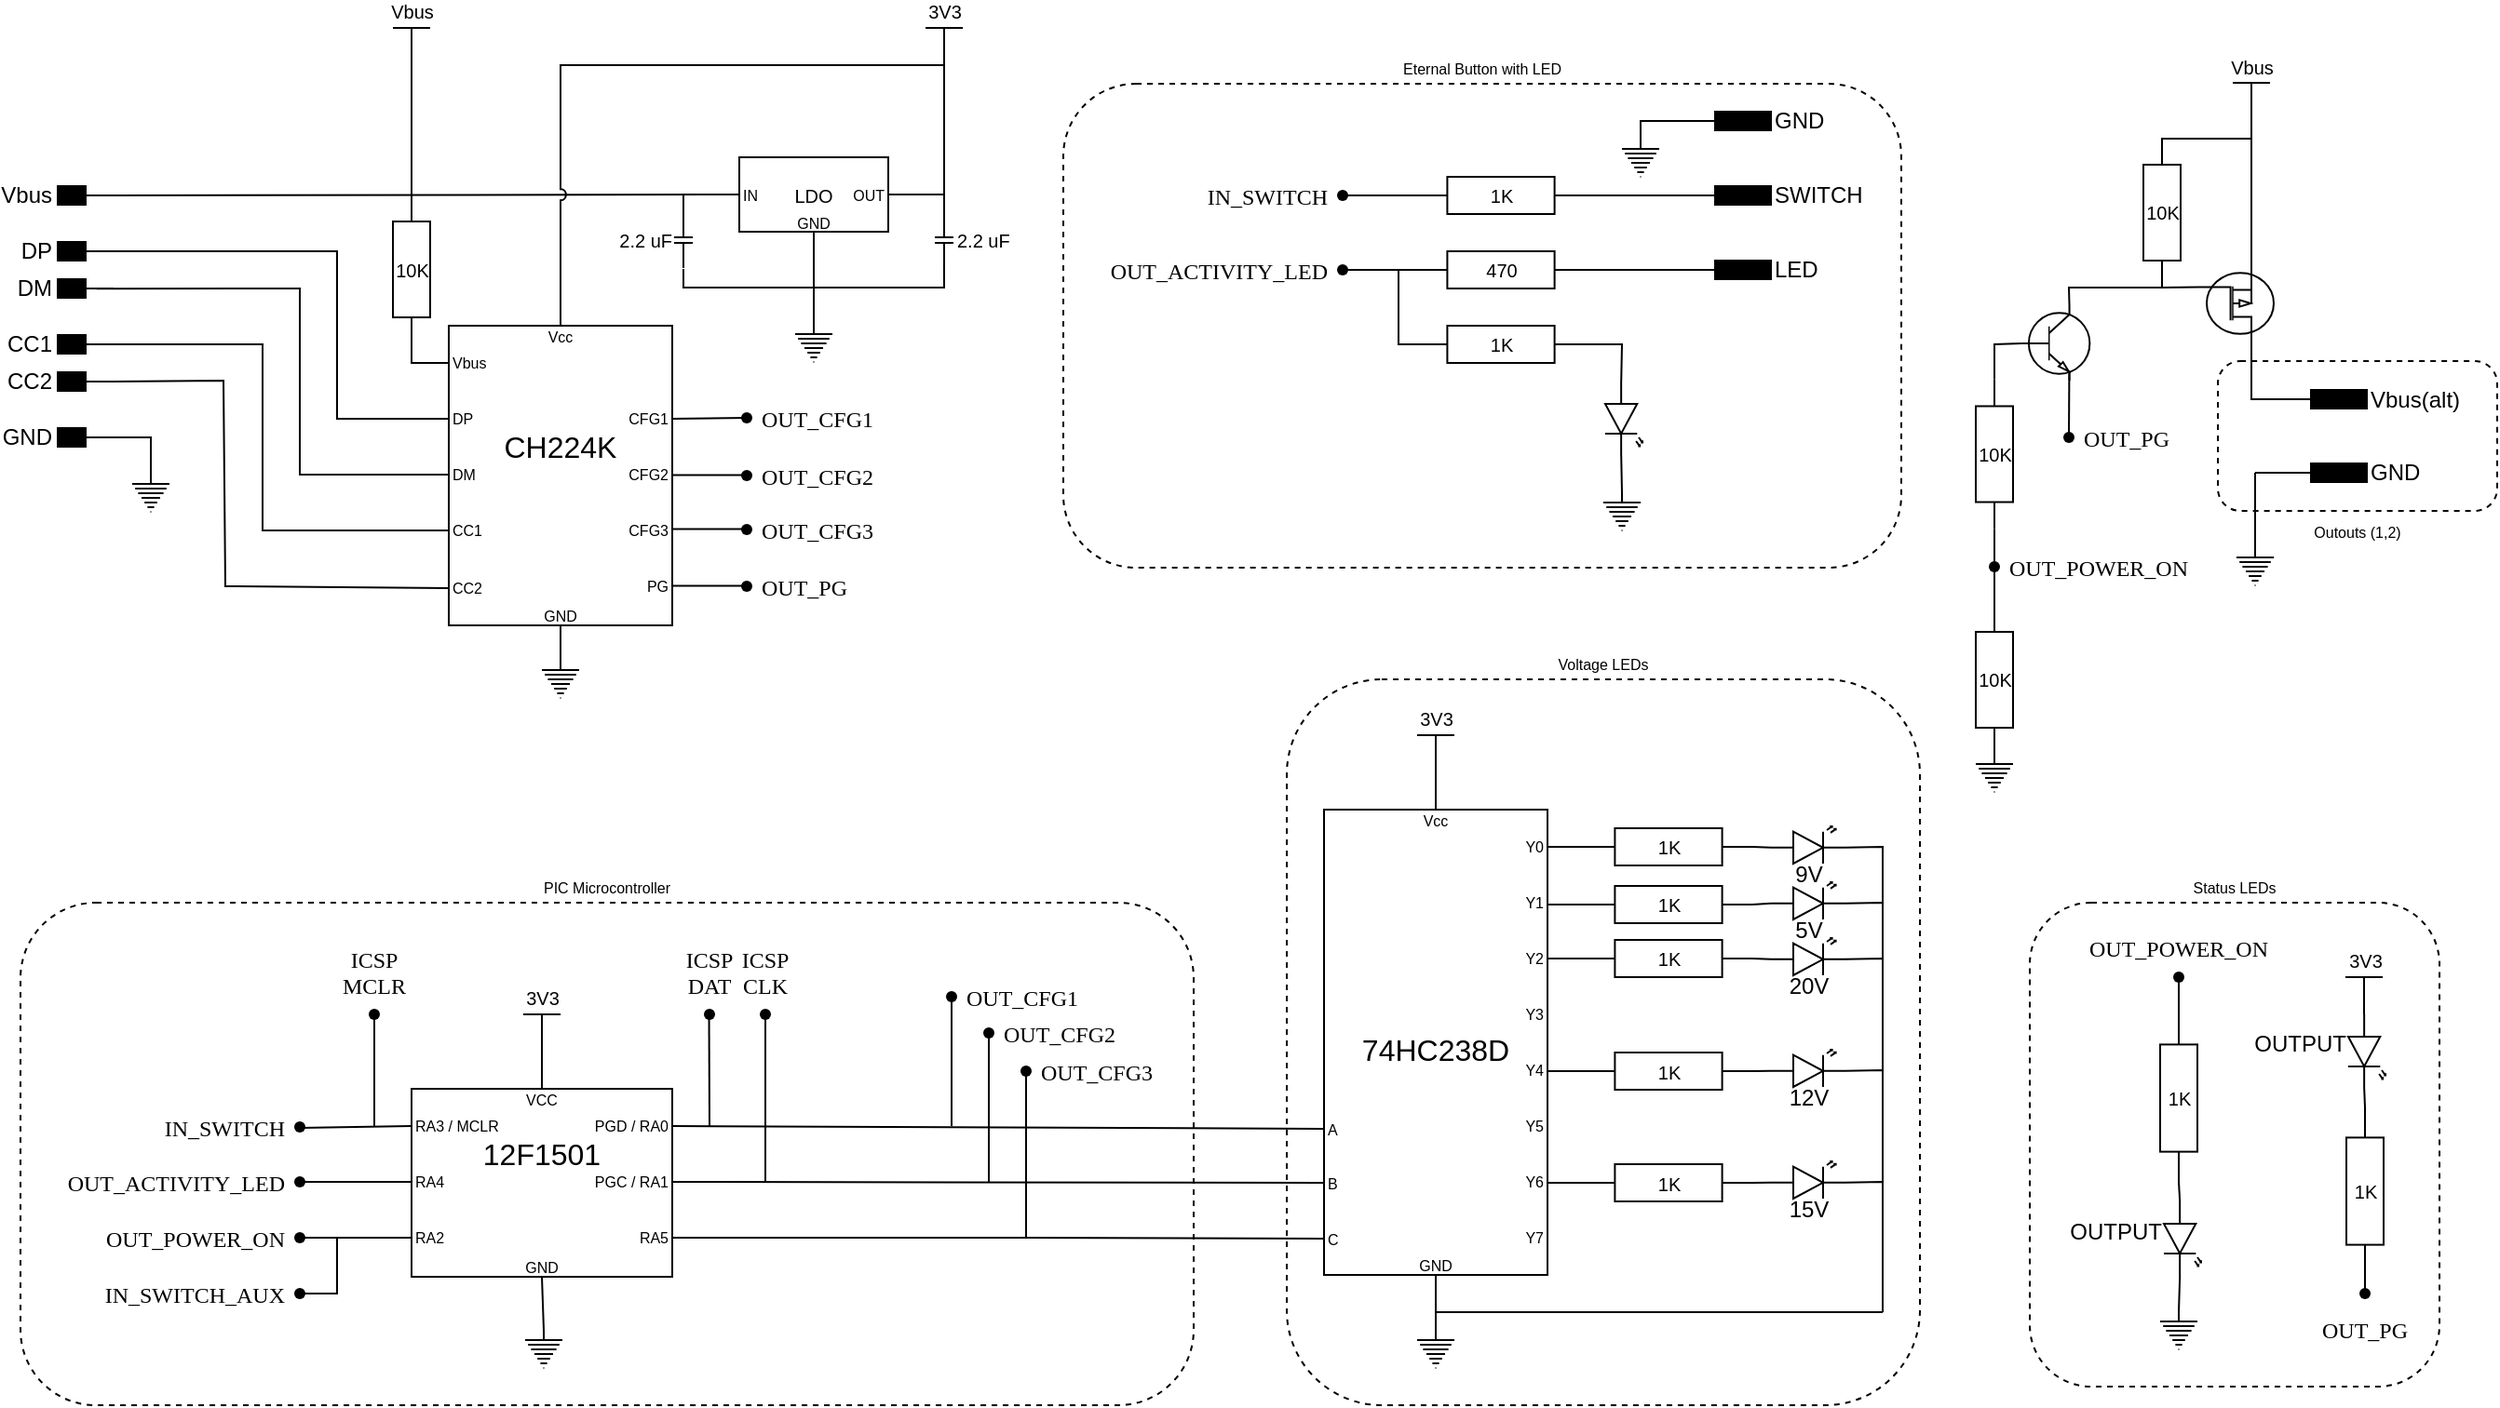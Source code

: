 <mxfile version="21.1.2" type="device">
  <diagram name="Page-1" id="7e0a89b8-554c-2b80-1dc8-d5c74ca68de4">
    <mxGraphModel dx="973" dy="654" grid="1" gridSize="10" guides="1" tooltips="1" connect="1" arrows="0" fold="1" page="1" pageScale="1" pageWidth="1400" pageHeight="850" background="none" math="0" shadow="0">
      <root>
        <mxCell id="0" />
        <mxCell id="1" parent="0" />
        <mxCell id="535iXduMLbnplIG6LAAl-62" value="PIC Microcontroller" style="rounded=1;whiteSpace=wrap;html=1;fontSize=8;dashed=1;glass=0;fillColor=none;labelPosition=center;verticalLabelPosition=top;align=center;verticalAlign=bottom;" parent="1" vertex="1">
          <mxGeometry x="40" y="520" width="630" height="270" as="geometry" />
        </mxCell>
        <mxCell id="535iXduMLbnplIG6LAAl-162" value="Status LEDs" style="rounded=1;whiteSpace=wrap;html=1;fontSize=8;dashed=1;glass=0;fillColor=none;labelPosition=center;verticalLabelPosition=top;align=center;verticalAlign=bottom;" parent="1" vertex="1">
          <mxGeometry x="1119" y="520" width="220" height="260" as="geometry" />
        </mxCell>
        <mxCell id="535iXduMLbnplIG6LAAl-118" value="Voltage LEDs" style="rounded=1;whiteSpace=wrap;html=1;fontSize=8;dashed=1;glass=0;fillColor=none;labelPosition=center;verticalLabelPosition=top;align=center;verticalAlign=bottom;" parent="1" vertex="1">
          <mxGeometry x="720" y="400" width="340" height="390" as="geometry" />
        </mxCell>
        <mxCell id="Fr98qobzcK0LU_zISkJZ-132" value="Eternal Button with LED" style="rounded=1;whiteSpace=wrap;html=1;fontSize=8;dashed=1;glass=0;fillColor=none;labelPosition=center;verticalLabelPosition=top;align=center;verticalAlign=bottom;" parent="1" vertex="1">
          <mxGeometry x="600" y="80" width="450" height="260" as="geometry" />
        </mxCell>
        <mxCell id="bEVudagYUYadB0FIOIkS-55" value="" style="group" parent="1" vertex="1" connectable="0">
          <mxGeometry x="426" y="119.5" width="80" height="40" as="geometry" />
        </mxCell>
        <mxCell id="P3dWpHHCQvJ4_OjeLRg7-33" value="" style="group" parent="bEVudagYUYadB0FIOIkS-55" vertex="1" connectable="0">
          <mxGeometry width="80" height="40" as="geometry" />
        </mxCell>
        <mxCell id="bEVudagYUYadB0FIOIkS-50" value="&lt;p style=&quot;font-size: 10px; text-align: start; margin: 0px;&quot;&gt;LDO&lt;/p&gt;" style="rounded=0;whiteSpace=wrap;html=1;fontSize=10;" parent="P3dWpHHCQvJ4_OjeLRg7-33" vertex="1">
          <mxGeometry width="80" height="40" as="geometry" />
        </mxCell>
        <mxCell id="bEVudagYUYadB0FIOIkS-52" value="IN" style="text;html=1;strokeColor=none;fillColor=none;align=left;verticalAlign=middle;whiteSpace=wrap;rounded=0;fontSize=8;" parent="P3dWpHHCQvJ4_OjeLRg7-33" vertex="1">
          <mxGeometry y="15" width="20" height="10" as="geometry" />
        </mxCell>
        <mxCell id="bEVudagYUYadB0FIOIkS-53" value="GND" style="text;html=1;strokeColor=none;fillColor=none;align=center;verticalAlign=middle;whiteSpace=wrap;rounded=0;fontSize=8;" parent="P3dWpHHCQvJ4_OjeLRg7-33" vertex="1">
          <mxGeometry x="30" y="30" width="20" height="10" as="geometry" />
        </mxCell>
        <mxCell id="bEVudagYUYadB0FIOIkS-54" value="OUT" style="text;html=1;strokeColor=none;fillColor=none;align=right;verticalAlign=middle;whiteSpace=wrap;rounded=0;fontSize=8;" parent="P3dWpHHCQvJ4_OjeLRg7-33" vertex="1">
          <mxGeometry x="60" y="15" width="20" height="10" as="geometry" />
        </mxCell>
        <mxCell id="bEVudagYUYadB0FIOIkS-290" style="edgeStyle=none;rounded=0;jumpSize=5;orthogonalLoop=1;jettySize=auto;html=1;exitX=0.5;exitY=0;exitDx=0;exitDy=0;exitPerimeter=0;entryX=0;entryY=0.5;entryDx=0;entryDy=0;entryPerimeter=0;labelBackgroundColor=none;fontSize=6;fontColor=#000000;endArrow=none;endFill=0;" parent="1" edge="1">
          <mxGeometry relative="1" as="geometry">
            <mxPoint x="500" y="190" as="targetPoint" />
          </mxGeometry>
        </mxCell>
        <mxCell id="Fr98qobzcK0LU_zISkJZ-7" style="edgeStyle=none;rounded=0;orthogonalLoop=1;jettySize=auto;html=1;exitX=0.25;exitY=0;exitDx=0;exitDy=0;fontSize=10;endArrow=none;endFill=0;entryX=1;entryY=0.5;entryDx=0;entryDy=0;entryPerimeter=0;" parent="1" target="535iXduMLbnplIG6LAAl-6" edge="1">
          <mxGeometry relative="1" as="geometry">
            <mxPoint x="406" y="99.5" as="targetPoint" />
            <mxPoint x="406" y="139.5" as="sourcePoint" />
            <Array as="points">
              <mxPoint x="396" y="139.5" />
            </Array>
          </mxGeometry>
        </mxCell>
        <mxCell id="Fr98qobzcK0LU_zISkJZ-33" style="edgeStyle=none;rounded=0;orthogonalLoop=1;jettySize=auto;html=1;fontSize=10;endArrow=none;endFill=0;entryX=0;entryY=0.5;entryDx=0;entryDy=0;" parent="1" target="bEVudagYUYadB0FIOIkS-52" edge="1">
          <mxGeometry relative="1" as="geometry">
            <mxPoint x="416" y="119.5" as="targetPoint" />
            <mxPoint x="406" y="139.5" as="sourcePoint" />
          </mxGeometry>
        </mxCell>
        <mxCell id="Fr98qobzcK0LU_zISkJZ-34" style="edgeStyle=none;rounded=0;orthogonalLoop=1;jettySize=auto;html=1;fontSize=10;endArrow=none;endFill=0;entryX=0.5;entryY=1;entryDx=0;entryDy=0;" parent="1" target="bEVudagYUYadB0FIOIkS-53" edge="1">
          <mxGeometry relative="1" as="geometry">
            <mxPoint x="466" y="169.5" as="targetPoint" />
            <mxPoint x="396" y="179.5" as="sourcePoint" />
            <Array as="points">
              <mxPoint x="396" y="189.5" />
              <mxPoint x="466" y="189.5" />
            </Array>
          </mxGeometry>
        </mxCell>
        <mxCell id="Fr98qobzcK0LU_zISkJZ-35" style="edgeStyle=none;rounded=0;orthogonalLoop=1;jettySize=auto;html=1;fontSize=10;endArrow=none;endFill=0;entryX=0.5;entryY=0;entryDx=0;entryDy=0;entryPerimeter=0;" parent="1" target="Fr98qobzcK0LU_zISkJZ-36" edge="1">
          <mxGeometry relative="1" as="geometry">
            <mxPoint x="466" y="199.5" as="targetPoint" />
            <mxPoint x="466" y="189.5" as="sourcePoint" />
          </mxGeometry>
        </mxCell>
        <mxCell id="Fr98qobzcK0LU_zISkJZ-36" value="" style="pointerEvents=1;verticalLabelPosition=bottom;shadow=0;dashed=0;align=center;html=1;verticalAlign=top;shape=mxgraph.electrical.signal_sources.protective_earth;" parent="1" vertex="1">
          <mxGeometry x="456" y="209.5" width="20" height="20" as="geometry" />
        </mxCell>
        <mxCell id="Fr98qobzcK0LU_zISkJZ-38" value="3V3" style="verticalLabelPosition=top;verticalAlign=bottom;shape=mxgraph.electrical.signal_sources.vdd;shadow=0;dashed=0;align=center;strokeWidth=1;fontSize=10;html=1;flipV=1;glass=0;fontColor=#000000;fillColor=none;" parent="1" vertex="1">
          <mxGeometry x="526" y="50" width="20" height="20" as="geometry" />
        </mxCell>
        <mxCell id="Fr98qobzcK0LU_zISkJZ-39" style="edgeStyle=none;rounded=0;orthogonalLoop=1;jettySize=auto;html=1;exitX=1;exitY=0.5;exitDx=0;exitDy=0;fontSize=10;endArrow=none;endFill=0;entryX=0.5;entryY=0;entryDx=0;entryDy=0;entryPerimeter=0;" parent="1" source="bEVudagYUYadB0FIOIkS-54" target="Fr98qobzcK0LU_zISkJZ-38" edge="1">
          <mxGeometry relative="1" as="geometry">
            <mxPoint x="416" y="119.5" as="targetPoint" />
            <mxPoint x="406" y="119.5" as="sourcePoint" />
            <Array as="points">
              <mxPoint x="536" y="139.5" />
            </Array>
          </mxGeometry>
        </mxCell>
        <mxCell id="4mTmVsrMNpadzmD0y_x2-2" value="OUT_POWER_ON" style="shape=waypoint;sketch=0;fillStyle=solid;size=6;pointerEvents=1;points=[];fillColor=none;resizable=0;rotatable=0;perimeter=centerPerimeter;snapToPoint=1;verticalAlign=middle;spacingBottom=0;spacingTop=0;fontFamily=Verdana;fontSize=12;labelPosition=left;verticalLabelPosition=middle;align=right;spacingRight=0;spacingLeft=0;spacing=-12;" parent="1" vertex="1">
          <mxGeometry x="170" y="680" width="40" height="40" as="geometry" />
        </mxCell>
        <mxCell id="Fr98qobzcK0LU_zISkJZ-67" value="" style="pointerEvents=1;verticalLabelPosition=bottom;shadow=0;dashed=0;align=center;html=1;verticalAlign=top;shape=mxgraph.electrical.signal_sources.protective_earth;" parent="1" vertex="1">
          <mxGeometry x="311" y="750" width="20" height="20" as="geometry" />
        </mxCell>
        <mxCell id="Fr98qobzcK0LU_zISkJZ-69" style="edgeStyle=none;rounded=0;orthogonalLoop=1;jettySize=auto;html=1;exitX=0.5;exitY=1;exitDx=0;exitDy=0;fontSize=10;endArrow=none;endFill=0;entryX=0.5;entryY=0;entryDx=0;entryDy=0;entryPerimeter=0;" parent="1" source="Fr98qobzcK0LU_zISkJZ-55" target="Fr98qobzcK0LU_zISkJZ-67" edge="1">
          <mxGeometry relative="1" as="geometry">
            <mxPoint x="350" y="310" as="targetPoint" />
            <mxPoint x="350" y="350" as="sourcePoint" />
          </mxGeometry>
        </mxCell>
        <mxCell id="Fr98qobzcK0LU_zISkJZ-70" value="3V3" style="verticalLabelPosition=top;verticalAlign=bottom;shape=mxgraph.electrical.signal_sources.vdd;shadow=0;dashed=0;align=center;strokeWidth=1;fontSize=10;html=1;flipV=1;glass=0;fontColor=#000000;fillColor=none;" parent="1" vertex="1">
          <mxGeometry x="310" y="580" width="20" height="20" as="geometry" />
        </mxCell>
        <mxCell id="Fr98qobzcK0LU_zISkJZ-71" style="edgeStyle=none;rounded=0;orthogonalLoop=1;jettySize=auto;html=1;exitX=0.5;exitY=0;exitDx=0;exitDy=0;fontSize=10;endArrow=none;endFill=0;entryX=0.5;entryY=0;entryDx=0;entryDy=0;exitPerimeter=0;" parent="1" source="Fr98qobzcK0LU_zISkJZ-70" target="Fr98qobzcK0LU_zISkJZ-65" edge="1">
          <mxGeometry relative="1" as="geometry">
            <mxPoint x="331" y="760" as="targetPoint" />
            <mxPoint x="330" y="731" as="sourcePoint" />
          </mxGeometry>
        </mxCell>
        <mxCell id="Fr98qobzcK0LU_zISkJZ-72" value="OUT_ACTIVITY_LED" style="shape=waypoint;sketch=0;fillStyle=solid;size=6;pointerEvents=1;points=[];fillColor=none;resizable=0;rotatable=0;perimeter=centerPerimeter;snapToPoint=1;verticalAlign=middle;spacingBottom=0;spacingTop=0;fontFamily=Verdana;fontSize=12;labelPosition=left;verticalLabelPosition=middle;align=right;spacingRight=0;spacingLeft=0;spacing=-12;" parent="1" vertex="1">
          <mxGeometry x="170" y="650" width="40" height="40" as="geometry" />
        </mxCell>
        <mxCell id="Fr98qobzcK0LU_zISkJZ-73" value="IN_SWITCH" style="shape=waypoint;sketch=0;fillStyle=solid;size=6;pointerEvents=1;points=[];fillColor=none;resizable=0;rotatable=0;perimeter=centerPerimeter;snapToPoint=1;verticalAlign=middle;spacingBottom=0;spacingTop=0;fontFamily=Verdana;fontSize=12;labelPosition=left;verticalLabelPosition=middle;align=right;spacingRight=0;spacingLeft=0;spacing=-12;" parent="1" vertex="1">
          <mxGeometry x="170" y="620.5" width="40" height="40" as="geometry" />
        </mxCell>
        <mxCell id="Fr98qobzcK0LU_zISkJZ-74" style="edgeStyle=none;rounded=0;orthogonalLoop=1;jettySize=auto;html=1;fontSize=10;endArrow=none;endFill=0;entryX=0;entryY=0.5;entryDx=0;entryDy=0;" parent="1" source="4mTmVsrMNpadzmD0y_x2-2" target="Fr98qobzcK0LU_zISkJZ-51" edge="1">
          <mxGeometry relative="1" as="geometry">
            <mxPoint x="330" y="660" as="targetPoint" />
            <mxPoint x="330" y="640" as="sourcePoint" />
          </mxGeometry>
        </mxCell>
        <mxCell id="Fr98qobzcK0LU_zISkJZ-75" style="edgeStyle=none;rounded=0;orthogonalLoop=1;jettySize=auto;html=1;fontSize=10;endArrow=none;endFill=0;entryX=0;entryY=0.5;entryDx=0;entryDy=0;exitX=0.437;exitY=0.469;exitDx=0;exitDy=0;exitPerimeter=0;" parent="1" source="Fr98qobzcK0LU_zISkJZ-72" target="Fr98qobzcK0LU_zISkJZ-52" edge="1">
          <mxGeometry relative="1" as="geometry">
            <mxPoint x="260" y="680" as="targetPoint" />
            <mxPoint x="220" y="680" as="sourcePoint" />
          </mxGeometry>
        </mxCell>
        <mxCell id="Fr98qobzcK0LU_zISkJZ-76" style="edgeStyle=none;rounded=0;orthogonalLoop=1;jettySize=auto;html=1;fontSize=10;endArrow=none;endFill=0;entryX=0;entryY=0.5;entryDx=0;entryDy=0;exitX=0.563;exitY=0.485;exitDx=0;exitDy=0;exitPerimeter=0;" parent="1" target="Fr98qobzcK0LU_zISkJZ-53" edge="1">
          <mxGeometry relative="1" as="geometry">
            <mxPoint x="260" y="621" as="targetPoint" />
            <mxPoint x="190.0" y="641" as="sourcePoint" />
          </mxGeometry>
        </mxCell>
        <mxCell id="Fr98qobzcK0LU_zISkJZ-77" value="OUT_CFG1" style="shape=waypoint;sketch=0;fillStyle=solid;size=6;pointerEvents=1;points=[];fillColor=none;resizable=0;rotatable=0;perimeter=centerPerimeter;snapToPoint=1;verticalAlign=middle;spacingBottom=0;spacingTop=0;fontFamily=Verdana;fontSize=12;labelPosition=right;verticalLabelPosition=middle;align=left;spacingRight=0;spacingLeft=0;spacing=-12;" parent="1" vertex="1">
          <mxGeometry x="520" y="550.5" width="40" height="40" as="geometry" />
        </mxCell>
        <mxCell id="Fr98qobzcK0LU_zISkJZ-78" value="OUT_CFG2" style="shape=waypoint;sketch=0;fillStyle=solid;size=6;pointerEvents=1;points=[];fillColor=none;resizable=0;rotatable=0;perimeter=centerPerimeter;snapToPoint=1;verticalAlign=middle;spacingBottom=0;spacingTop=0;fontFamily=Verdana;fontSize=12;labelPosition=right;verticalLabelPosition=middle;align=left;spacingRight=0;spacingLeft=0;spacing=-12;" parent="1" vertex="1">
          <mxGeometry x="540" y="570" width="40" height="40" as="geometry" />
        </mxCell>
        <mxCell id="Fr98qobzcK0LU_zISkJZ-79" value="OUT_CFG3" style="shape=waypoint;sketch=0;fillStyle=solid;size=6;pointerEvents=1;points=[];fillColor=none;resizable=0;rotatable=0;perimeter=centerPerimeter;snapToPoint=1;verticalAlign=middle;spacingBottom=0;spacingTop=0;fontFamily=Verdana;fontSize=12;labelPosition=right;verticalLabelPosition=middle;align=left;spacingRight=0;spacingLeft=0;spacing=-12;" parent="1" vertex="1">
          <mxGeometry x="560" y="590.5" width="40" height="40" as="geometry" />
        </mxCell>
        <mxCell id="Fr98qobzcK0LU_zISkJZ-134" value="2.2 uF" style="pointerEvents=1;verticalLabelPosition=middle;shadow=0;dashed=0;align=left;html=1;verticalAlign=middle;shape=mxgraph.electrical.capacitors.capacitor_1;fontSize=10;labelPosition=right;direction=north;spacing=2;spacingTop=0;spacingBottom=0;" parent="1" vertex="1">
          <mxGeometry x="531" y="149" width="10" height="30" as="geometry" />
        </mxCell>
        <mxCell id="Fr98qobzcK0LU_zISkJZ-135" style="edgeStyle=none;rounded=0;orthogonalLoop=1;jettySize=auto;html=1;fontSize=10;endArrow=none;endFill=0;entryX=0.075;entryY=0.498;entryDx=0;entryDy=0;entryPerimeter=0;" parent="1" target="Fr98qobzcK0LU_zISkJZ-134" edge="1">
          <mxGeometry relative="1" as="geometry">
            <mxPoint x="536" y="179.5" as="targetPoint" />
            <mxPoint x="466" y="189.5" as="sourcePoint" />
            <Array as="points">
              <mxPoint x="536" y="189.5" />
            </Array>
          </mxGeometry>
        </mxCell>
        <mxCell id="Fr98qobzcK0LU_zISkJZ-136" style="edgeStyle=none;rounded=0;orthogonalLoop=1;jettySize=auto;html=1;exitX=1;exitY=0.5;exitDx=0;exitDy=0;fontSize=10;endArrow=none;endFill=0;exitPerimeter=0;" parent="1" source="Fr98qobzcK0LU_zISkJZ-134" edge="1">
          <mxGeometry relative="1" as="geometry">
            <mxPoint x="536" y="139.5" as="targetPoint" />
            <mxPoint x="516" y="149.5" as="sourcePoint" />
            <Array as="points" />
          </mxGeometry>
        </mxCell>
        <mxCell id="Fr98qobzcK0LU_zISkJZ-85" value="LED" style="verticalLabelPosition=middle;shadow=0;dashed=0;align=left;fillColor=strokeColor;html=1;verticalAlign=middle;strokeWidth=1;shape=mxgraph.electrical.miscellaneous.mf_contact_2;labelPosition=right;" parent="1" vertex="1">
          <mxGeometry x="920" y="175" width="60" height="10" as="geometry" />
        </mxCell>
        <mxCell id="Fr98qobzcK0LU_zISkJZ-116" value="OUT_ACTIVITY_LED" style="shape=waypoint;sketch=0;fillStyle=solid;size=6;pointerEvents=1;points=[];fillColor=none;resizable=0;rotatable=0;perimeter=centerPerimeter;snapToPoint=1;verticalAlign=middle;spacingBottom=0;spacingTop=0;fontFamily=Verdana;fontSize=12;labelPosition=left;verticalLabelPosition=middle;align=right;spacingRight=0;spacingLeft=0;spacing=-12;" parent="1" vertex="1">
          <mxGeometry x="730" y="160" width="40" height="40" as="geometry" />
        </mxCell>
        <mxCell id="Fr98qobzcK0LU_zISkJZ-117" value="470" style="pointerEvents=1;verticalLabelPosition=middle;shadow=0;dashed=0;align=center;html=1;verticalAlign=middle;shape=mxgraph.electrical.resistors.resistor_1;fontSize=10;labelPosition=center;" parent="1" vertex="1">
          <mxGeometry x="790" y="170" width="90" height="20" as="geometry" />
        </mxCell>
        <mxCell id="Fr98qobzcK0LU_zISkJZ-118" value="1K" style="pointerEvents=1;verticalLabelPosition=middle;shadow=0;dashed=0;align=center;html=1;verticalAlign=middle;shape=mxgraph.electrical.resistors.resistor_1;fontSize=10;labelPosition=center;" parent="1" vertex="1">
          <mxGeometry x="790" y="210" width="90" height="20" as="geometry" />
        </mxCell>
        <mxCell id="Fr98qobzcK0LU_zISkJZ-119" style="edgeStyle=none;rounded=0;orthogonalLoop=1;jettySize=auto;html=1;fontSize=10;endArrow=none;endFill=0;exitX=0;exitY=0.5;exitDx=0;exitDy=0;exitPerimeter=0;" parent="1" source="Fr98qobzcK0LU_zISkJZ-117" target="Fr98qobzcK0LU_zISkJZ-116" edge="1">
          <mxGeometry relative="1" as="geometry">
            <mxPoint x="710" y="220.5" as="targetPoint" />
            <mxPoint x="790" y="219.5" as="sourcePoint" />
          </mxGeometry>
        </mxCell>
        <mxCell id="Fr98qobzcK0LU_zISkJZ-120" style="edgeStyle=none;rounded=0;orthogonalLoop=1;jettySize=auto;html=1;fontSize=10;endArrow=none;endFill=0;exitX=0;exitY=0.5;exitDx=0;exitDy=0;exitPerimeter=0;" parent="1" source="Fr98qobzcK0LU_zISkJZ-127" target="535iXduMLbnplIG6LAAl-57" edge="1">
          <mxGeometry relative="1" as="geometry">
            <mxPoint x="750" y="140" as="targetPoint" />
            <mxPoint x="810" y="145" as="sourcePoint" />
          </mxGeometry>
        </mxCell>
        <mxCell id="Fr98qobzcK0LU_zISkJZ-121" style="edgeStyle=none;rounded=0;orthogonalLoop=1;jettySize=auto;html=1;fontSize=10;endArrow=none;endFill=0;exitX=0;exitY=0.5;exitDx=0;exitDy=0;exitPerimeter=0;" parent="1" source="Fr98qobzcK0LU_zISkJZ-118" edge="1">
          <mxGeometry relative="1" as="geometry">
            <mxPoint x="780" y="180" as="targetPoint" />
            <mxPoint x="820" y="160" as="sourcePoint" />
            <Array as="points">
              <mxPoint x="780" y="220" />
            </Array>
          </mxGeometry>
        </mxCell>
        <mxCell id="Fr98qobzcK0LU_zISkJZ-122" value="" style="verticalLabelPosition=bottom;shadow=0;dashed=0;align=center;html=1;verticalAlign=top;shape=mxgraph.electrical.opto_electronics.led_2;pointerEvents=1;direction=south;" parent="1" vertex="1">
          <mxGeometry x="891" y="240" width="20" height="40" as="geometry" />
        </mxCell>
        <mxCell id="Fr98qobzcK0LU_zISkJZ-123" value="" style="pointerEvents=1;verticalLabelPosition=bottom;shadow=0;dashed=0;align=center;html=1;verticalAlign=top;shape=mxgraph.electrical.signal_sources.protective_earth;" parent="1" vertex="1">
          <mxGeometry x="890" y="300" width="20" height="20" as="geometry" />
        </mxCell>
        <mxCell id="Fr98qobzcK0LU_zISkJZ-124" style="edgeStyle=none;rounded=0;orthogonalLoop=1;jettySize=auto;html=1;fontSize=10;endArrow=none;endFill=0;exitX=1;exitY=0.5;exitDx=0;exitDy=0;exitPerimeter=0;entryX=0;entryY=0.57;entryDx=0;entryDy=0;entryPerimeter=0;" parent="1" source="Fr98qobzcK0LU_zISkJZ-118" target="Fr98qobzcK0LU_zISkJZ-122" edge="1">
          <mxGeometry relative="1" as="geometry">
            <mxPoint x="900" y="220" as="targetPoint" />
            <mxPoint x="930" y="230" as="sourcePoint" />
            <Array as="points">
              <mxPoint x="900" y="220" />
            </Array>
          </mxGeometry>
        </mxCell>
        <mxCell id="Fr98qobzcK0LU_zISkJZ-125" style="edgeStyle=none;rounded=0;orthogonalLoop=1;jettySize=auto;html=1;fontSize=10;endArrow=none;endFill=0;exitX=1;exitY=0.57;exitDx=0;exitDy=0;exitPerimeter=0;entryX=0.5;entryY=0;entryDx=0;entryDy=0;entryPerimeter=0;" parent="1" source="Fr98qobzcK0LU_zISkJZ-122" target="Fr98qobzcK0LU_zISkJZ-123" edge="1">
          <mxGeometry relative="1" as="geometry">
            <mxPoint x="910" y="230" as="targetPoint" />
            <mxPoint x="890" y="230" as="sourcePoint" />
          </mxGeometry>
        </mxCell>
        <mxCell id="Fr98qobzcK0LU_zISkJZ-126" style="edgeStyle=none;rounded=0;orthogonalLoop=1;jettySize=auto;html=1;fontSize=10;endArrow=none;endFill=0;entryX=1;entryY=0.5;entryDx=0;entryDy=0;entryPerimeter=0;" parent="1" target="Fr98qobzcK0LU_zISkJZ-117" edge="1">
          <mxGeometry relative="1" as="geometry">
            <mxPoint x="740" y="161" as="targetPoint" />
            <mxPoint x="920" y="180" as="sourcePoint" />
          </mxGeometry>
        </mxCell>
        <mxCell id="Fr98qobzcK0LU_zISkJZ-127" value="SWITCH" style="verticalLabelPosition=middle;shadow=0;dashed=0;align=left;fillColor=strokeColor;html=1;verticalAlign=middle;strokeWidth=1;shape=mxgraph.electrical.miscellaneous.mf_contact_2;labelPosition=right;" parent="1" vertex="1">
          <mxGeometry x="920" y="135" width="60" height="10" as="geometry" />
        </mxCell>
        <mxCell id="Fr98qobzcK0LU_zISkJZ-128" value="GND" style="verticalLabelPosition=middle;shadow=0;dashed=0;align=left;fillColor=strokeColor;html=1;verticalAlign=middle;strokeWidth=1;shape=mxgraph.electrical.miscellaneous.mf_contact_2;labelPosition=right;" parent="1" vertex="1">
          <mxGeometry x="920" y="95" width="60" height="10" as="geometry" />
        </mxCell>
        <mxCell id="Fr98qobzcK0LU_zISkJZ-129" value="IN_SWITCH" style="shape=waypoint;sketch=0;fillStyle=solid;size=6;pointerEvents=1;points=[];fillColor=none;resizable=0;rotatable=0;perimeter=centerPerimeter;snapToPoint=1;verticalAlign=middle;spacingBottom=0;spacingTop=0;fontFamily=Verdana;fontSize=12;labelPosition=left;verticalLabelPosition=middle;align=right;spacingRight=0;spacingLeft=0;spacing=-12;" parent="1" vertex="1">
          <mxGeometry x="730" y="120" width="40" height="40" as="geometry" />
        </mxCell>
        <mxCell id="Fr98qobzcK0LU_zISkJZ-130" value="" style="pointerEvents=1;verticalLabelPosition=bottom;shadow=0;dashed=0;align=center;html=1;verticalAlign=top;shape=mxgraph.electrical.signal_sources.protective_earth;" parent="1" vertex="1">
          <mxGeometry x="900" y="110" width="20" height="20" as="geometry" />
        </mxCell>
        <mxCell id="Fr98qobzcK0LU_zISkJZ-131" style="edgeStyle=none;rounded=0;orthogonalLoop=1;jettySize=auto;html=1;fontSize=10;endArrow=none;endFill=0;entryX=0.5;entryY=0;entryDx=0;entryDy=0;entryPerimeter=0;exitX=0;exitY=0.5;exitDx=0;exitDy=0;exitPerimeter=0;" parent="1" source="Fr98qobzcK0LU_zISkJZ-128" target="Fr98qobzcK0LU_zISkJZ-130" edge="1">
          <mxGeometry relative="1" as="geometry">
            <mxPoint x="740" y="156" as="targetPoint" />
            <mxPoint x="820" y="155" as="sourcePoint" />
            <Array as="points">
              <mxPoint x="910" y="100" />
            </Array>
          </mxGeometry>
        </mxCell>
        <mxCell id="_KS72kJeJMdXlC_sL613-3" value="Vbus" style="verticalLabelPosition=middle;shadow=0;dashed=0;align=right;fillColor=strokeColor;html=1;verticalAlign=middle;strokeWidth=1;shape=mxgraph.electrical.miscellaneous.mf_contact_2;labelPosition=left;direction=west;spacingLeft=0;spacingRight=2;" parent="1" vertex="1">
          <mxGeometry x="60" y="135" width="30" height="10" as="geometry" />
        </mxCell>
        <mxCell id="535iXduMLbnplIG6LAAl-1" value="DM" style="verticalLabelPosition=middle;shadow=0;dashed=0;align=right;fillColor=strokeColor;html=1;verticalAlign=middle;strokeWidth=1;shape=mxgraph.electrical.miscellaneous.mf_contact_2;labelPosition=left;direction=west;spacingRight=2;" parent="1" vertex="1">
          <mxGeometry x="60" y="185" width="30" height="10" as="geometry" />
        </mxCell>
        <mxCell id="535iXduMLbnplIG6LAAl-2" value="DP" style="verticalLabelPosition=middle;shadow=0;dashed=0;align=right;fillColor=strokeColor;html=1;verticalAlign=middle;strokeWidth=1;shape=mxgraph.electrical.miscellaneous.mf_contact_2;labelPosition=left;direction=west;spacingRight=2;" parent="1" vertex="1">
          <mxGeometry x="60" y="165" width="30" height="10" as="geometry" />
        </mxCell>
        <mxCell id="535iXduMLbnplIG6LAAl-3" value="CC2" style="verticalLabelPosition=middle;shadow=0;dashed=0;align=right;fillColor=strokeColor;html=1;verticalAlign=middle;strokeWidth=1;shape=mxgraph.electrical.miscellaneous.mf_contact_2;labelPosition=left;direction=west;spacingRight=2;" parent="1" vertex="1">
          <mxGeometry x="60" y="235" width="30" height="10" as="geometry" />
        </mxCell>
        <mxCell id="535iXduMLbnplIG6LAAl-4" value="CC1" style="verticalLabelPosition=middle;shadow=0;dashed=0;align=right;fillColor=strokeColor;html=1;verticalAlign=middle;strokeWidth=1;shape=mxgraph.electrical.miscellaneous.mf_contact_2;labelPosition=left;direction=west;spacingRight=2;" parent="1" vertex="1">
          <mxGeometry x="60" y="215" width="30" height="10" as="geometry" />
        </mxCell>
        <mxCell id="535iXduMLbnplIG6LAAl-5" value="GND" style="verticalLabelPosition=middle;shadow=0;dashed=0;align=right;fillColor=strokeColor;html=1;verticalAlign=middle;strokeWidth=1;shape=mxgraph.electrical.miscellaneous.mf_contact_2;labelPosition=left;direction=west;spacingRight=2;" parent="1" vertex="1">
          <mxGeometry x="60" y="265" width="30" height="10" as="geometry" />
        </mxCell>
        <mxCell id="535iXduMLbnplIG6LAAl-6" value="2.2 uF" style="pointerEvents=1;verticalLabelPosition=middle;shadow=0;dashed=0;align=right;html=1;verticalAlign=middle;shape=mxgraph.electrical.capacitors.capacitor_1;fontSize=10;labelPosition=left;direction=north;spacing=2;spacingTop=0;spacingBottom=0;" parent="1" vertex="1">
          <mxGeometry x="391" y="149" width="10" height="30" as="geometry" />
        </mxCell>
        <mxCell id="535iXduMLbnplIG6LAAl-7" value="" style="pointerEvents=1;verticalLabelPosition=bottom;shadow=0;dashed=0;align=center;html=1;verticalAlign=top;shape=mxgraph.electrical.signal_sources.protective_earth;" parent="1" vertex="1">
          <mxGeometry x="100" y="290" width="20" height="20" as="geometry" />
        </mxCell>
        <mxCell id="535iXduMLbnplIG6LAAl-9" style="edgeStyle=none;rounded=0;orthogonalLoop=1;jettySize=auto;html=1;fontSize=10;endArrow=none;endFill=0;exitX=0.5;exitY=0;exitDx=0;exitDy=0;exitPerimeter=0;entryX=0;entryY=0.5;entryDx=0;entryDy=0;entryPerimeter=0;" parent="1" source="535iXduMLbnplIG6LAAl-7" target="535iXduMLbnplIG6LAAl-5" edge="1">
          <mxGeometry relative="1" as="geometry">
            <mxPoint x="150" y="260" as="targetPoint" />
            <mxPoint x="200" y="310" as="sourcePoint" />
            <Array as="points">
              <mxPoint x="110" y="270" />
            </Array>
          </mxGeometry>
        </mxCell>
        <mxCell id="535iXduMLbnplIG6LAAl-10" style="edgeStyle=none;rounded=0;orthogonalLoop=1;jettySize=auto;html=1;fontSize=10;endArrow=none;endFill=0;entryX=0;entryY=0.5;entryDx=0;entryDy=0;entryPerimeter=0;exitX=0;exitY=0.5;exitDx=0;exitDy=0;" parent="1" source="bEVudagYUYadB0FIOIkS-52" target="_KS72kJeJMdXlC_sL613-3" edge="1">
          <mxGeometry relative="1" as="geometry">
            <mxPoint x="150" y="260" as="targetPoint" />
            <mxPoint x="200" y="310" as="sourcePoint" />
            <Array as="points" />
          </mxGeometry>
        </mxCell>
        <mxCell id="535iXduMLbnplIG6LAAl-25" value="" style="group" parent="1" vertex="1" connectable="0">
          <mxGeometry x="270" y="210" width="120" height="161" as="geometry" />
        </mxCell>
        <mxCell id="535iXduMLbnplIG6LAAl-14" value="&lt;p style=&quot;font-size: medium; text-align: start; margin: 0px;&quot;&gt;CH224K&lt;/p&gt;" style="rounded=0;whiteSpace=wrap;html=1;fontSize=10;direction=south;spacing=2;spacingBottom=32;" parent="535iXduMLbnplIG6LAAl-25" vertex="1">
          <mxGeometry width="120" height="161" as="geometry" />
        </mxCell>
        <mxCell id="535iXduMLbnplIG6LAAl-15" value="CFG1" style="text;html=1;strokeColor=none;fillColor=none;align=right;verticalAlign=middle;whiteSpace=wrap;rounded=0;fontSize=8;" parent="535iXduMLbnplIG6LAAl-25" vertex="1">
          <mxGeometry x="90" y="40" width="30" height="20" as="geometry" />
        </mxCell>
        <mxCell id="535iXduMLbnplIG6LAAl-16" value="CFG2" style="text;html=1;strokeColor=none;fillColor=none;align=right;verticalAlign=middle;whiteSpace=wrap;rounded=0;fontSize=8;" parent="535iXduMLbnplIG6LAAl-25" vertex="1">
          <mxGeometry x="90" y="70" width="30" height="20" as="geometry" />
        </mxCell>
        <mxCell id="535iXduMLbnplIG6LAAl-17" value="Vbus" style="text;html=1;strokeColor=none;fillColor=none;align=left;verticalAlign=middle;whiteSpace=wrap;rounded=0;fontSize=8;" parent="535iXduMLbnplIG6LAAl-25" vertex="1">
          <mxGeometry y="10" width="30" height="20" as="geometry" />
        </mxCell>
        <mxCell id="535iXduMLbnplIG6LAAl-18" value="DP" style="text;html=1;strokeColor=none;fillColor=none;align=left;verticalAlign=middle;whiteSpace=wrap;rounded=0;fontSize=8;" parent="535iXduMLbnplIG6LAAl-25" vertex="1">
          <mxGeometry y="40" width="30" height="20" as="geometry" />
        </mxCell>
        <mxCell id="535iXduMLbnplIG6LAAl-19" value="DM" style="text;html=1;strokeColor=none;fillColor=none;align=left;verticalAlign=middle;whiteSpace=wrap;rounded=0;fontSize=8;" parent="535iXduMLbnplIG6LAAl-25" vertex="1">
          <mxGeometry y="70" width="30" height="20" as="geometry" />
        </mxCell>
        <mxCell id="535iXduMLbnplIG6LAAl-20" value="CFG3" style="text;html=1;strokeColor=none;fillColor=none;align=right;verticalAlign=middle;whiteSpace=wrap;rounded=0;fontSize=8;labelPosition=center;verticalLabelPosition=middle;" parent="535iXduMLbnplIG6LAAl-25" vertex="1">
          <mxGeometry x="90" y="100" width="30" height="20" as="geometry" />
        </mxCell>
        <mxCell id="535iXduMLbnplIG6LAAl-21" value="GND" style="text;html=1;strokeColor=none;fillColor=none;align=center;verticalAlign=middle;whiteSpace=wrap;rounded=0;fontSize=8;" parent="535iXduMLbnplIG6LAAl-25" vertex="1">
          <mxGeometry x="45" y="150" width="30" height="11" as="geometry" />
        </mxCell>
        <mxCell id="535iXduMLbnplIG6LAAl-22" value="Vcc" style="text;html=1;strokeColor=none;fillColor=none;align=center;verticalAlign=middle;whiteSpace=wrap;rounded=0;fontSize=8;" parent="535iXduMLbnplIG6LAAl-25" vertex="1">
          <mxGeometry x="45" width="30" height="11" as="geometry" />
        </mxCell>
        <mxCell id="535iXduMLbnplIG6LAAl-23" value="CC1" style="text;html=1;strokeColor=none;fillColor=none;align=left;verticalAlign=middle;whiteSpace=wrap;rounded=0;fontSize=8;" parent="535iXduMLbnplIG6LAAl-25" vertex="1">
          <mxGeometry y="100" width="30" height="20" as="geometry" />
        </mxCell>
        <mxCell id="535iXduMLbnplIG6LAAl-24" value="CC2" style="text;html=1;strokeColor=none;fillColor=none;align=left;verticalAlign=middle;whiteSpace=wrap;rounded=0;fontSize=8;" parent="535iXduMLbnplIG6LAAl-25" vertex="1">
          <mxGeometry y="131" width="30" height="20" as="geometry" />
        </mxCell>
        <mxCell id="535iXduMLbnplIG6LAAl-119" value="PG" style="text;html=1;strokeColor=none;fillColor=none;align=right;verticalAlign=middle;whiteSpace=wrap;rounded=0;fontSize=8;labelPosition=center;verticalLabelPosition=middle;" parent="535iXduMLbnplIG6LAAl-25" vertex="1">
          <mxGeometry x="90" y="130" width="30" height="20" as="geometry" />
        </mxCell>
        <mxCell id="535iXduMLbnplIG6LAAl-26" value="10K" style="pointerEvents=1;verticalLabelPosition=middle;shadow=0;dashed=0;align=center;html=1;verticalAlign=middle;shape=mxgraph.electrical.resistors.resistor_1;fontSize=10;labelPosition=center;direction=south;" parent="1" vertex="1">
          <mxGeometry x="240" y="139.5" width="20" height="80.5" as="geometry" />
        </mxCell>
        <mxCell id="535iXduMLbnplIG6LAAl-27" style="edgeStyle=none;rounded=0;orthogonalLoop=1;jettySize=auto;html=1;fontSize=10;endArrow=none;endFill=0;exitX=0;exitY=0.5;exitDx=0;exitDy=0;entryX=1;entryY=0.5;entryDx=0;entryDy=0;entryPerimeter=0;" parent="1" source="535iXduMLbnplIG6LAAl-17" target="535iXduMLbnplIG6LAAl-26" edge="1">
          <mxGeometry relative="1" as="geometry">
            <mxPoint x="231" y="89.5" as="targetPoint" />
            <mxPoint x="281" y="139.5" as="sourcePoint" />
            <Array as="points">
              <mxPoint x="250" y="230" />
            </Array>
          </mxGeometry>
        </mxCell>
        <mxCell id="535iXduMLbnplIG6LAAl-28" style="edgeStyle=none;rounded=0;orthogonalLoop=1;jettySize=auto;html=1;fontSize=10;endArrow=none;endFill=0;exitX=0.5;exitY=0;exitDx=0;exitDy=0;entryX=0.5;entryY=0;entryDx=0;entryDy=0;entryPerimeter=0;jumpStyle=arc;" parent="1" source="535iXduMLbnplIG6LAAl-22" target="Fr98qobzcK0LU_zISkJZ-38" edge="1">
          <mxGeometry relative="1" as="geometry">
            <mxPoint x="330" y="150" as="targetPoint" />
            <mxPoint x="281" y="139.5" as="sourcePoint" />
            <Array as="points">
              <mxPoint x="330" y="70" />
            </Array>
          </mxGeometry>
        </mxCell>
        <mxCell id="535iXduMLbnplIG6LAAl-31" style="edgeStyle=none;rounded=0;orthogonalLoop=1;jettySize=auto;html=1;fontSize=10;endArrow=none;endFill=0;exitX=0.5;exitY=0;exitDx=0;exitDy=0;exitPerimeter=0;entryX=0.5;entryY=1;entryDx=0;entryDy=0;" parent="1" source="535iXduMLbnplIG6LAAl-36" target="535iXduMLbnplIG6LAAl-21" edge="1">
          <mxGeometry relative="1" as="geometry">
            <mxPoint x="221" y="89.5" as="targetPoint" />
            <mxPoint x="280" y="90" as="sourcePoint" />
            <Array as="points" />
          </mxGeometry>
        </mxCell>
        <mxCell id="535iXduMLbnplIG6LAAl-32" style="edgeStyle=none;rounded=0;orthogonalLoop=1;jettySize=auto;html=1;fontSize=10;endArrow=none;endFill=0;entryX=0;entryY=0.5;entryDx=0;entryDy=0;entryPerimeter=0;exitX=0;exitY=0.5;exitDx=0;exitDy=0;" parent="1" source="535iXduMLbnplIG6LAAl-18" target="535iXduMLbnplIG6LAAl-2" edge="1">
          <mxGeometry relative="1" as="geometry">
            <mxPoint x="181" y="260" as="targetPoint" />
            <mxPoint x="240" y="260.5" as="sourcePoint" />
            <Array as="points">
              <mxPoint x="210" y="260" />
              <mxPoint x="210" y="170" />
            </Array>
          </mxGeometry>
        </mxCell>
        <mxCell id="535iXduMLbnplIG6LAAl-33" style="edgeStyle=none;rounded=0;orthogonalLoop=1;jettySize=auto;html=1;fontSize=10;endArrow=none;endFill=0;exitX=0;exitY=0.5;exitDx=0;exitDy=0;entryX=0.303;entryY=0.492;entryDx=0;entryDy=0;entryPerimeter=0;" parent="1" source="535iXduMLbnplIG6LAAl-19" target="535iXduMLbnplIG6LAAl-1" edge="1">
          <mxGeometry relative="1" as="geometry">
            <mxPoint x="90" y="189.75" as="targetPoint" />
            <mxPoint x="149" y="190.25" as="sourcePoint" />
            <Array as="points">
              <mxPoint x="190" y="290" />
              <mxPoint x="190" y="190" />
            </Array>
          </mxGeometry>
        </mxCell>
        <mxCell id="535iXduMLbnplIG6LAAl-34" style="edgeStyle=none;rounded=0;orthogonalLoop=1;jettySize=auto;html=1;fontSize=10;endArrow=none;endFill=0;exitX=0;exitY=0.5;exitDx=0;exitDy=0;entryX=0.303;entryY=0.492;entryDx=0;entryDy=0;entryPerimeter=0;" parent="1" source="535iXduMLbnplIG6LAAl-23" edge="1">
          <mxGeometry relative="1" as="geometry">
            <mxPoint x="81" y="220" as="targetPoint" />
            <mxPoint x="260" y="320" as="sourcePoint" />
            <Array as="points">
              <mxPoint x="170" y="320" />
              <mxPoint x="170" y="220" />
            </Array>
          </mxGeometry>
        </mxCell>
        <mxCell id="535iXduMLbnplIG6LAAl-35" style="edgeStyle=none;rounded=0;orthogonalLoop=1;jettySize=auto;html=1;fontSize=10;endArrow=none;endFill=0;exitX=0;exitY=0.5;exitDx=0;exitDy=0;entryX=0;entryY=0.5;entryDx=0;entryDy=0;entryPerimeter=0;" parent="1" source="535iXduMLbnplIG6LAAl-24" target="535iXduMLbnplIG6LAAl-3" edge="1">
          <mxGeometry relative="1" as="geometry">
            <mxPoint x="60" y="239.5" as="targetPoint" />
            <mxPoint x="239" y="339.5" as="sourcePoint" />
            <Array as="points">
              <mxPoint x="150" y="350" />
              <mxPoint x="149" y="239.5" />
            </Array>
          </mxGeometry>
        </mxCell>
        <mxCell id="535iXduMLbnplIG6LAAl-36" value="" style="pointerEvents=1;verticalLabelPosition=bottom;shadow=0;dashed=0;align=center;html=1;verticalAlign=top;shape=mxgraph.electrical.signal_sources.protective_earth;" parent="1" vertex="1">
          <mxGeometry x="320" y="390" width="20" height="20" as="geometry" />
        </mxCell>
        <mxCell id="535iXduMLbnplIG6LAAl-37" value="OUT_CFG1" style="shape=waypoint;sketch=0;fillStyle=solid;size=6;pointerEvents=1;points=[];fillColor=none;resizable=0;rotatable=0;perimeter=centerPerimeter;snapToPoint=1;verticalAlign=middle;spacingBottom=0;spacingTop=0;fontFamily=Verdana;fontSize=12;labelPosition=right;verticalLabelPosition=middle;align=left;spacingRight=0;spacingLeft=0;spacing=-12;" parent="1" vertex="1">
          <mxGeometry x="410" y="239.5" width="40" height="40" as="geometry" />
        </mxCell>
        <mxCell id="535iXduMLbnplIG6LAAl-38" style="edgeStyle=none;rounded=0;orthogonalLoop=1;jettySize=auto;html=1;fontSize=10;endArrow=none;endFill=0;exitX=0.395;exitY=0.475;exitDx=0;exitDy=0;exitPerimeter=0;entryX=1;entryY=0.5;entryDx=0;entryDy=0;" parent="1" source="535iXduMLbnplIG6LAAl-37" target="535iXduMLbnplIG6LAAl-15" edge="1">
          <mxGeometry relative="1" as="geometry">
            <mxPoint x="221" y="89.5" as="targetPoint" />
            <mxPoint x="280" y="90" as="sourcePoint" />
            <Array as="points" />
          </mxGeometry>
        </mxCell>
        <mxCell id="535iXduMLbnplIG6LAAl-39" value="OUT_CFG2" style="shape=waypoint;sketch=0;fillStyle=solid;size=6;pointerEvents=1;points=[];fillColor=none;resizable=0;rotatable=0;perimeter=centerPerimeter;snapToPoint=1;verticalAlign=middle;spacingBottom=0;spacingTop=0;fontFamily=Verdana;fontSize=12;labelPosition=right;verticalLabelPosition=middle;align=left;spacingRight=0;spacingLeft=0;spacing=-12;" parent="1" vertex="1">
          <mxGeometry x="410" y="270.5" width="40" height="40" as="geometry" />
        </mxCell>
        <mxCell id="535iXduMLbnplIG6LAAl-40" value="OUT_CFG3" style="shape=waypoint;sketch=0;fillStyle=solid;size=6;pointerEvents=1;points=[];fillColor=none;resizable=0;rotatable=0;perimeter=centerPerimeter;snapToPoint=1;verticalAlign=middle;spacingBottom=0;spacingTop=0;fontFamily=Verdana;fontSize=12;labelPosition=right;verticalLabelPosition=middle;align=left;spacingRight=0;spacingLeft=0;spacing=-12;" parent="1" vertex="1">
          <mxGeometry x="410" y="299.5" width="40" height="40" as="geometry" />
        </mxCell>
        <mxCell id="535iXduMLbnplIG6LAAl-41" style="edgeStyle=none;rounded=0;orthogonalLoop=1;jettySize=auto;html=1;fontSize=10;endArrow=none;endFill=0;exitX=0.395;exitY=0.475;exitDx=0;exitDy=0;exitPerimeter=0;entryX=1;entryY=0.5;entryDx=0;entryDy=0;" parent="1" edge="1">
          <mxGeometry relative="1" as="geometry">
            <mxPoint x="390" y="290.29" as="targetPoint" />
            <mxPoint x="430" y="290.29" as="sourcePoint" />
            <Array as="points" />
          </mxGeometry>
        </mxCell>
        <mxCell id="535iXduMLbnplIG6LAAl-42" style="edgeStyle=none;rounded=0;orthogonalLoop=1;jettySize=auto;html=1;fontSize=10;endArrow=none;endFill=0;exitX=0.395;exitY=0.475;exitDx=0;exitDy=0;exitPerimeter=0;entryX=1;entryY=0.5;entryDx=0;entryDy=0;" parent="1" edge="1">
          <mxGeometry relative="1" as="geometry">
            <mxPoint x="390" y="319.29" as="targetPoint" />
            <mxPoint x="430" y="319.29" as="sourcePoint" />
            <Array as="points" />
          </mxGeometry>
        </mxCell>
        <mxCell id="535iXduMLbnplIG6LAAl-45" style="edgeStyle=none;rounded=0;orthogonalLoop=1;jettySize=auto;html=1;fontSize=10;endArrow=none;endFill=0;" parent="1" target="Fr98qobzcK0LU_zISkJZ-77" edge="1">
          <mxGeometry relative="1" as="geometry">
            <mxPoint x="560" y="640.42" as="targetPoint" />
            <mxPoint x="540" y="640" as="sourcePoint" />
            <Array as="points">
              <mxPoint x="540" y="640" />
            </Array>
          </mxGeometry>
        </mxCell>
        <mxCell id="535iXduMLbnplIG6LAAl-49" style="edgeStyle=none;rounded=0;orthogonalLoop=1;jettySize=auto;html=1;fontSize=10;endArrow=none;endFill=0;" parent="1" source="Fr98qobzcK0LU_zISkJZ-78" edge="1">
          <mxGeometry relative="1" as="geometry">
            <mxPoint x="560" y="670" as="targetPoint" />
            <mxPoint x="470" y="680.5" as="sourcePoint" />
            <Array as="points">
              <mxPoint x="560" y="670" />
            </Array>
          </mxGeometry>
        </mxCell>
        <mxCell id="535iXduMLbnplIG6LAAl-50" style="edgeStyle=none;rounded=0;orthogonalLoop=1;jettySize=auto;html=1;fontSize=10;endArrow=none;endFill=0;entryX=1;entryY=0.5;entryDx=0;entryDy=0;exitX=0;exitY=0.5;exitDx=0;exitDy=0;" parent="1" source="535iXduMLbnplIG6LAAl-69" target="Fr98qobzcK0LU_zISkJZ-54" edge="1">
          <mxGeometry relative="1" as="geometry">
            <mxPoint x="530.0" y="700.5" as="targetPoint" />
            <mxPoint x="570" y="680.5" as="sourcePoint" />
            <Array as="points">
              <mxPoint x="580" y="700" />
            </Array>
          </mxGeometry>
        </mxCell>
        <mxCell id="535iXduMLbnplIG6LAAl-51" value="ICSP&#xa;DAT" style="shape=waypoint;sketch=0;fillStyle=solid;size=6;pointerEvents=1;points=[];fillColor=none;resizable=0;rotatable=0;perimeter=centerPerimeter;snapToPoint=1;verticalAlign=bottom;spacingBottom=0;spacingTop=0;fontFamily=Verdana;fontSize=12;labelPosition=center;verticalLabelPosition=top;align=center;spacingRight=0;spacingLeft=0;spacing=-12;" parent="1" vertex="1">
          <mxGeometry x="390" y="560" width="40" height="40" as="geometry" />
        </mxCell>
        <mxCell id="535iXduMLbnplIG6LAAl-52" value="ICSP&#xa;CLK" style="shape=waypoint;sketch=0;fillStyle=solid;size=6;pointerEvents=1;points=[];fillColor=none;resizable=0;rotatable=0;perimeter=centerPerimeter;snapToPoint=1;verticalAlign=bottom;spacingBottom=0;spacingTop=0;fontFamily=Verdana;fontSize=12;labelPosition=center;verticalLabelPosition=top;align=center;spacingRight=0;spacingLeft=0;spacing=-12;" parent="1" vertex="1">
          <mxGeometry x="420" y="560" width="40" height="40" as="geometry" />
        </mxCell>
        <mxCell id="535iXduMLbnplIG6LAAl-53" style="edgeStyle=none;rounded=0;orthogonalLoop=1;jettySize=auto;html=1;fontSize=10;endArrow=none;endFill=0;jumpStyle=arc;" parent="1" target="535iXduMLbnplIG6LAAl-52" edge="1">
          <mxGeometry relative="1" as="geometry">
            <mxPoint x="420" y="709.86" as="targetPoint" />
            <mxPoint x="440" y="670" as="sourcePoint" />
          </mxGeometry>
        </mxCell>
        <mxCell id="535iXduMLbnplIG6LAAl-54" style="edgeStyle=none;rounded=0;orthogonalLoop=1;jettySize=auto;html=1;fontSize=10;endArrow=none;endFill=0;" parent="1" edge="1">
          <mxGeometry relative="1" as="geometry">
            <mxPoint x="409.75" y="580" as="targetPoint" />
            <mxPoint x="410" y="640" as="sourcePoint" />
          </mxGeometry>
        </mxCell>
        <mxCell id="535iXduMLbnplIG6LAAl-55" value="ICSP&#xa;MCLR" style="shape=waypoint;sketch=0;fillStyle=solid;size=6;pointerEvents=1;points=[];fillColor=none;resizable=0;rotatable=0;perimeter=centerPerimeter;snapToPoint=1;verticalAlign=bottom;spacingBottom=0;spacingTop=0;fontFamily=Verdana;fontSize=12;labelPosition=center;verticalLabelPosition=top;align=center;spacingRight=0;spacingLeft=0;spacing=-12;" parent="1" vertex="1">
          <mxGeometry x="210" y="560" width="40" height="40" as="geometry" />
        </mxCell>
        <mxCell id="535iXduMLbnplIG6LAAl-56" style="edgeStyle=none;rounded=0;orthogonalLoop=1;jettySize=auto;html=1;fontSize=10;endArrow=none;endFill=0;jumpStyle=arc;" parent="1" source="535iXduMLbnplIG6LAAl-55" edge="1">
          <mxGeometry relative="1" as="geometry">
            <mxPoint x="230" y="640" as="targetPoint" />
            <mxPoint x="410" y="709.86" as="sourcePoint" />
          </mxGeometry>
        </mxCell>
        <mxCell id="535iXduMLbnplIG6LAAl-57" value="1K" style="pointerEvents=1;verticalLabelPosition=middle;shadow=0;dashed=0;align=center;html=1;verticalAlign=middle;shape=mxgraph.electrical.resistors.resistor_1;fontSize=10;labelPosition=center;" parent="1" vertex="1">
          <mxGeometry x="790" y="130" width="90" height="20" as="geometry" />
        </mxCell>
        <mxCell id="535iXduMLbnplIG6LAAl-58" style="edgeStyle=none;rounded=0;orthogonalLoop=1;jettySize=auto;html=1;fontSize=10;endArrow=none;endFill=0;entryX=0;entryY=0.5;entryDx=0;entryDy=0;entryPerimeter=0;" parent="1" source="Fr98qobzcK0LU_zISkJZ-129" target="535iXduMLbnplIG6LAAl-57" edge="1">
          <mxGeometry relative="1" as="geometry">
            <mxPoint x="890" y="150" as="targetPoint" />
            <mxPoint x="930" y="150" as="sourcePoint" />
          </mxGeometry>
        </mxCell>
        <mxCell id="535iXduMLbnplIG6LAAl-60" value="IN_SWITCH_AUX" style="shape=waypoint;sketch=0;fillStyle=solid;size=6;pointerEvents=1;points=[];fillColor=none;resizable=0;rotatable=0;perimeter=centerPerimeter;snapToPoint=1;verticalAlign=middle;spacingBottom=0;spacingTop=0;fontFamily=Verdana;fontSize=12;labelPosition=left;verticalLabelPosition=middle;align=right;spacingRight=0;spacingLeft=0;spacing=-12;" parent="1" vertex="1">
          <mxGeometry x="170" y="710" width="40" height="40" as="geometry" />
        </mxCell>
        <mxCell id="535iXduMLbnplIG6LAAl-61" style="edgeStyle=none;rounded=0;orthogonalLoop=1;jettySize=auto;html=1;fontSize=10;endArrow=none;endFill=0;exitX=0.557;exitY=0.55;exitDx=0;exitDy=0;exitPerimeter=0;" parent="1" source="535iXduMLbnplIG6LAAl-60" edge="1">
          <mxGeometry relative="1" as="geometry">
            <mxPoint x="210" y="700" as="targetPoint" />
            <mxPoint x="180" y="680" as="sourcePoint" />
            <Array as="points">
              <mxPoint x="210" y="730" />
            </Array>
          </mxGeometry>
        </mxCell>
        <mxCell id="535iXduMLbnplIG6LAAl-84" style="edgeStyle=none;rounded=0;orthogonalLoop=1;jettySize=auto;html=1;fontSize=10;endArrow=none;endFill=0;entryX=0.481;entryY=0.61;entryDx=0;entryDy=0;entryPerimeter=0;" parent="1" target="Fr98qobzcK0LU_zISkJZ-79" edge="1">
          <mxGeometry relative="1" as="geometry">
            <mxPoint x="590" y="550.5" as="targetPoint" />
            <mxPoint x="580" y="700" as="sourcePoint" />
          </mxGeometry>
        </mxCell>
        <mxCell id="535iXduMLbnplIG6LAAl-85" style="edgeStyle=none;rounded=0;orthogonalLoop=1;jettySize=auto;html=1;fontSize=10;endArrow=none;endFill=0;entryX=0;entryY=0.5;entryDx=0;entryDy=0;exitX=1;exitY=0.5;exitDx=0;exitDy=0;" parent="1" source="Fr98qobzcK0LU_zISkJZ-50" target="535iXduMLbnplIG6LAAl-68" edge="1">
          <mxGeometry relative="1" as="geometry">
            <mxPoint x="600" y="560.5" as="targetPoint" />
            <mxPoint x="530.0" y="670.5" as="sourcePoint" />
          </mxGeometry>
        </mxCell>
        <mxCell id="535iXduMLbnplIG6LAAl-86" style="edgeStyle=none;rounded=0;orthogonalLoop=1;jettySize=auto;html=1;fontSize=10;endArrow=none;endFill=0;entryX=0;entryY=0.5;entryDx=0;entryDy=0;exitX=1;exitY=0.5;exitDx=0;exitDy=0;" parent="1" source="Fr98qobzcK0LU_zISkJZ-49" target="535iXduMLbnplIG6LAAl-73" edge="1">
          <mxGeometry relative="1" as="geometry">
            <mxPoint x="610" y="570.5" as="targetPoint" />
            <mxPoint x="530.0" y="640.5" as="sourcePoint" />
          </mxGeometry>
        </mxCell>
        <mxCell id="535iXduMLbnplIG6LAAl-87" value="9V" style="verticalLabelPosition=bottom;shadow=0;dashed=0;align=center;html=1;verticalAlign=top;shape=mxgraph.electrical.opto_electronics.led_2;pointerEvents=1;direction=east;spacingBottom=0;spacingTop=-8;" parent="1" vertex="1">
          <mxGeometry x="980" y="479" width="40" height="20" as="geometry" />
        </mxCell>
        <mxCell id="535iXduMLbnplIG6LAAl-88" value="1K" style="pointerEvents=1;verticalLabelPosition=middle;shadow=0;dashed=0;align=center;html=1;verticalAlign=middle;shape=mxgraph.electrical.resistors.resistor_1;fontSize=10;labelPosition=center;" parent="1" vertex="1">
          <mxGeometry x="880" y="480" width="90" height="20" as="geometry" />
        </mxCell>
        <mxCell id="535iXduMLbnplIG6LAAl-89" style="edgeStyle=none;rounded=0;orthogonalLoop=1;jettySize=auto;html=1;fontSize=10;endArrow=none;endFill=0;exitX=0;exitY=0.57;exitDx=0;exitDy=0;exitPerimeter=0;entryX=1;entryY=0.5;entryDx=0;entryDy=0;entryPerimeter=0;" parent="1" source="535iXduMLbnplIG6LAAl-87" target="535iXduMLbnplIG6LAAl-88" edge="1">
          <mxGeometry relative="1" as="geometry">
            <mxPoint x="921" y="530" as="targetPoint" />
            <mxPoint x="980" y="530.5" as="sourcePoint" />
            <Array as="points" />
          </mxGeometry>
        </mxCell>
        <mxCell id="535iXduMLbnplIG6LAAl-91" value="5V" style="verticalLabelPosition=bottom;shadow=0;dashed=0;align=center;html=1;verticalAlign=top;shape=mxgraph.electrical.opto_electronics.led_2;pointerEvents=1;direction=east;spacingBottom=0;spacingTop=-8;" parent="1" vertex="1">
          <mxGeometry x="980" y="509" width="40" height="20" as="geometry" />
        </mxCell>
        <mxCell id="535iXduMLbnplIG6LAAl-92" value="1K" style="pointerEvents=1;verticalLabelPosition=middle;shadow=0;dashed=0;align=center;html=1;verticalAlign=middle;shape=mxgraph.electrical.resistors.resistor_1;fontSize=10;labelPosition=center;" parent="1" vertex="1">
          <mxGeometry x="880" y="511" width="90" height="20" as="geometry" />
        </mxCell>
        <mxCell id="535iXduMLbnplIG6LAAl-93" style="edgeStyle=none;rounded=0;orthogonalLoop=1;jettySize=auto;html=1;fontSize=10;endArrow=none;endFill=0;exitX=0;exitY=0.57;exitDx=0;exitDy=0;exitPerimeter=0;entryX=1;entryY=0.5;entryDx=0;entryDy=0;entryPerimeter=0;" parent="1" source="535iXduMLbnplIG6LAAl-91" target="535iXduMLbnplIG6LAAl-92" edge="1">
          <mxGeometry relative="1" as="geometry">
            <mxPoint x="921" y="561" as="targetPoint" />
            <mxPoint x="980" y="561.5" as="sourcePoint" />
            <Array as="points" />
          </mxGeometry>
        </mxCell>
        <mxCell id="535iXduMLbnplIG6LAAl-95" value="12V" style="verticalLabelPosition=bottom;shadow=0;dashed=0;align=center;html=1;verticalAlign=top;shape=mxgraph.electrical.opto_electronics.led_2;pointerEvents=1;direction=east;spacingBottom=0;spacingTop=-8;" parent="1" vertex="1">
          <mxGeometry x="980" y="599" width="40" height="20" as="geometry" />
        </mxCell>
        <mxCell id="535iXduMLbnplIG6LAAl-96" value="1K" style="pointerEvents=1;verticalLabelPosition=middle;shadow=0;dashed=0;align=center;html=1;verticalAlign=middle;shape=mxgraph.electrical.resistors.resistor_1;fontSize=10;labelPosition=center;" parent="1" vertex="1">
          <mxGeometry x="880" y="600.5" width="90" height="20" as="geometry" />
        </mxCell>
        <mxCell id="535iXduMLbnplIG6LAAl-97" style="edgeStyle=none;rounded=0;orthogonalLoop=1;jettySize=auto;html=1;fontSize=10;endArrow=none;endFill=0;exitX=0;exitY=0.57;exitDx=0;exitDy=0;exitPerimeter=0;entryX=1;entryY=0.5;entryDx=0;entryDy=0;entryPerimeter=0;" parent="1" source="535iXduMLbnplIG6LAAl-95" target="535iXduMLbnplIG6LAAl-96" edge="1">
          <mxGeometry relative="1" as="geometry">
            <mxPoint x="921" y="650.5" as="targetPoint" />
            <mxPoint x="980" y="651" as="sourcePoint" />
            <Array as="points" />
          </mxGeometry>
        </mxCell>
        <mxCell id="535iXduMLbnplIG6LAAl-99" value="15V" style="verticalLabelPosition=bottom;shadow=0;dashed=0;align=center;html=1;verticalAlign=top;shape=mxgraph.electrical.opto_electronics.led_2;pointerEvents=1;direction=east;spacingBottom=0;spacingTop=-8;" parent="1" vertex="1">
          <mxGeometry x="980" y="659" width="40" height="20" as="geometry" />
        </mxCell>
        <mxCell id="535iXduMLbnplIG6LAAl-100" value="1K" style="pointerEvents=1;verticalLabelPosition=middle;shadow=0;dashed=0;align=center;html=1;verticalAlign=middle;shape=mxgraph.electrical.resistors.resistor_1;fontSize=10;labelPosition=center;" parent="1" vertex="1">
          <mxGeometry x="880" y="660.5" width="90" height="20" as="geometry" />
        </mxCell>
        <mxCell id="535iXduMLbnplIG6LAAl-101" style="edgeStyle=none;rounded=0;orthogonalLoop=1;jettySize=auto;html=1;fontSize=10;endArrow=none;endFill=0;exitX=0;exitY=0.57;exitDx=0;exitDy=0;exitPerimeter=0;entryX=1;entryY=0.5;entryDx=0;entryDy=0;entryPerimeter=0;" parent="1" source="535iXduMLbnplIG6LAAl-99" target="535iXduMLbnplIG6LAAl-100" edge="1">
          <mxGeometry relative="1" as="geometry">
            <mxPoint x="921" y="710.5" as="targetPoint" />
            <mxPoint x="980" y="711" as="sourcePoint" />
            <Array as="points" />
          </mxGeometry>
        </mxCell>
        <mxCell id="535iXduMLbnplIG6LAAl-103" value="" style="group" parent="1" vertex="1" connectable="0">
          <mxGeometry x="740" y="470" width="120" height="250" as="geometry" />
        </mxCell>
        <mxCell id="535iXduMLbnplIG6LAAl-94" style="edgeStyle=none;rounded=0;orthogonalLoop=1;jettySize=auto;html=1;fontSize=10;endArrow=none;endFill=0;exitX=0;exitY=0.5;exitDx=0;exitDy=0;exitPerimeter=0;entryX=1;entryY=0.5;entryDx=0;entryDy=0;" parent="535iXduMLbnplIG6LAAl-103" source="535iXduMLbnplIG6LAAl-92" edge="1">
          <mxGeometry relative="1" as="geometry">
            <mxPoint x="120" y="51" as="targetPoint" />
            <mxPoint x="60" y="-48.5" as="sourcePoint" />
            <Array as="points" />
          </mxGeometry>
        </mxCell>
        <mxCell id="535iXduMLbnplIG6LAAl-98" style="edgeStyle=none;rounded=0;orthogonalLoop=1;jettySize=auto;html=1;fontSize=10;endArrow=none;endFill=0;exitX=0;exitY=0.5;exitDx=0;exitDy=0;exitPerimeter=0;entryX=1;entryY=0.5;entryDx=0;entryDy=0;" parent="535iXduMLbnplIG6LAAl-103" source="535iXduMLbnplIG6LAAl-96" edge="1">
          <mxGeometry relative="1" as="geometry">
            <mxPoint x="120" y="140.5" as="targetPoint" />
            <mxPoint x="60" y="41" as="sourcePoint" />
            <Array as="points" />
          </mxGeometry>
        </mxCell>
        <mxCell id="535iXduMLbnplIG6LAAl-102" style="edgeStyle=none;rounded=0;orthogonalLoop=1;jettySize=auto;html=1;fontSize=10;endArrow=none;endFill=0;exitX=0;exitY=0.5;exitDx=0;exitDy=0;exitPerimeter=0;entryX=1;entryY=0.5;entryDx=0;entryDy=0;" parent="535iXduMLbnplIG6LAAl-103" source="535iXduMLbnplIG6LAAl-100" edge="1">
          <mxGeometry relative="1" as="geometry">
            <mxPoint x="120" y="200.5" as="targetPoint" />
            <mxPoint x="60" y="101" as="sourcePoint" />
            <Array as="points" />
          </mxGeometry>
        </mxCell>
        <mxCell id="535iXduMLbnplIG6LAAl-64" value="&lt;p style=&quot;font-size: medium; text-align: start; margin: 0px;&quot;&gt;74HC238D&lt;/p&gt;" style="rounded=0;whiteSpace=wrap;html=1;fontSize=10;direction=south;spacing=2;spacingBottom=-8;" parent="535iXduMLbnplIG6LAAl-103" vertex="1">
          <mxGeometry width="120" height="250" as="geometry" />
        </mxCell>
        <mxCell id="535iXduMLbnplIG6LAAl-65" value="Y1" style="text;html=1;strokeColor=none;fillColor=none;align=right;verticalAlign=middle;whiteSpace=wrap;rounded=0;fontSize=8;" parent="535iXduMLbnplIG6LAAl-103" vertex="1">
          <mxGeometry x="90" y="40" width="30" height="20" as="geometry" />
        </mxCell>
        <mxCell id="535iXduMLbnplIG6LAAl-66" value="Y2" style="text;html=1;strokeColor=none;fillColor=none;align=right;verticalAlign=middle;whiteSpace=wrap;rounded=0;fontSize=8;" parent="535iXduMLbnplIG6LAAl-103" vertex="1">
          <mxGeometry x="90" y="70" width="30" height="20" as="geometry" />
        </mxCell>
        <mxCell id="535iXduMLbnplIG6LAAl-68" value="B" style="text;html=1;strokeColor=none;fillColor=none;align=left;verticalAlign=middle;whiteSpace=wrap;rounded=0;fontSize=8;" parent="535iXduMLbnplIG6LAAl-103" vertex="1">
          <mxGeometry y="190.5" width="30" height="20" as="geometry" />
        </mxCell>
        <mxCell id="535iXduMLbnplIG6LAAl-69" value="C" style="text;html=1;strokeColor=none;fillColor=none;align=left;verticalAlign=middle;whiteSpace=wrap;rounded=0;fontSize=8;" parent="535iXduMLbnplIG6LAAl-103" vertex="1">
          <mxGeometry y="220.5" width="30" height="20" as="geometry" />
        </mxCell>
        <mxCell id="535iXduMLbnplIG6LAAl-70" value="Y3" style="text;html=1;strokeColor=none;fillColor=none;align=right;verticalAlign=middle;whiteSpace=wrap;rounded=0;fontSize=8;labelPosition=center;verticalLabelPosition=middle;" parent="535iXduMLbnplIG6LAAl-103" vertex="1">
          <mxGeometry x="90" y="100" width="30" height="20" as="geometry" />
        </mxCell>
        <mxCell id="535iXduMLbnplIG6LAAl-71" value="GND" style="text;html=1;strokeColor=none;fillColor=none;align=center;verticalAlign=middle;whiteSpace=wrap;rounded=0;fontSize=8;" parent="535iXduMLbnplIG6LAAl-103" vertex="1">
          <mxGeometry x="45" y="239" width="30" height="11" as="geometry" />
        </mxCell>
        <mxCell id="535iXduMLbnplIG6LAAl-72" value="Vcc" style="text;html=1;strokeColor=none;fillColor=none;align=center;verticalAlign=middle;whiteSpace=wrap;rounded=0;fontSize=8;" parent="535iXduMLbnplIG6LAAl-103" vertex="1">
          <mxGeometry x="45" width="30" height="11" as="geometry" />
        </mxCell>
        <mxCell id="535iXduMLbnplIG6LAAl-73" value="A" style="text;html=1;strokeColor=none;fillColor=none;align=left;verticalAlign=middle;whiteSpace=wrap;rounded=0;fontSize=8;" parent="535iXduMLbnplIG6LAAl-103" vertex="1">
          <mxGeometry y="161.5" width="30" height="20" as="geometry" />
        </mxCell>
        <mxCell id="535iXduMLbnplIG6LAAl-77" value="Y0" style="text;html=1;strokeColor=none;fillColor=none;align=right;verticalAlign=middle;whiteSpace=wrap;rounded=0;fontSize=8;" parent="535iXduMLbnplIG6LAAl-103" vertex="1">
          <mxGeometry x="90" y="10" width="30" height="20" as="geometry" />
        </mxCell>
        <mxCell id="535iXduMLbnplIG6LAAl-78" value="Y4" style="text;html=1;strokeColor=none;fillColor=none;align=right;verticalAlign=middle;whiteSpace=wrap;rounded=0;fontSize=8;labelPosition=center;verticalLabelPosition=middle;" parent="535iXduMLbnplIG6LAAl-103" vertex="1">
          <mxGeometry x="90" y="130" width="30" height="20" as="geometry" />
        </mxCell>
        <mxCell id="535iXduMLbnplIG6LAAl-79" value="Y5" style="text;html=1;strokeColor=none;fillColor=none;align=right;verticalAlign=middle;whiteSpace=wrap;rounded=0;fontSize=8;labelPosition=center;verticalLabelPosition=middle;" parent="535iXduMLbnplIG6LAAl-103" vertex="1">
          <mxGeometry x="90" y="160" width="30" height="20" as="geometry" />
        </mxCell>
        <mxCell id="535iXduMLbnplIG6LAAl-80" value="Y6" style="text;html=1;strokeColor=none;fillColor=none;align=right;verticalAlign=middle;whiteSpace=wrap;rounded=0;fontSize=8;labelPosition=center;verticalLabelPosition=middle;" parent="535iXduMLbnplIG6LAAl-103" vertex="1">
          <mxGeometry x="90" y="189.5" width="30" height="20" as="geometry" />
        </mxCell>
        <mxCell id="535iXduMLbnplIG6LAAl-81" value="Y7" style="text;html=1;strokeColor=none;fillColor=none;align=right;verticalAlign=middle;whiteSpace=wrap;rounded=0;fontSize=8;labelPosition=center;verticalLabelPosition=middle;" parent="535iXduMLbnplIG6LAAl-103" vertex="1">
          <mxGeometry x="90" y="220" width="30" height="20" as="geometry" />
        </mxCell>
        <mxCell id="535iXduMLbnplIG6LAAl-90" style="edgeStyle=none;rounded=0;orthogonalLoop=1;jettySize=auto;html=1;fontSize=10;endArrow=none;endFill=0;exitX=0;exitY=0.5;exitDx=0;exitDy=0;exitPerimeter=0;entryX=1;entryY=0.5;entryDx=0;entryDy=0;" parent="1" source="535iXduMLbnplIG6LAAl-88" target="535iXduMLbnplIG6LAAl-77" edge="1">
          <mxGeometry relative="1" as="geometry">
            <mxPoint x="1" y="-80" as="targetPoint" />
            <mxPoint x="60" y="-79.5" as="sourcePoint" />
            <Array as="points" />
          </mxGeometry>
        </mxCell>
        <mxCell id="535iXduMLbnplIG6LAAl-104" value="20V" style="verticalLabelPosition=bottom;shadow=0;dashed=0;align=center;html=1;verticalAlign=top;shape=mxgraph.electrical.opto_electronics.led_2;pointerEvents=1;direction=east;spacingBottom=0;spacingTop=-8;" parent="1" vertex="1">
          <mxGeometry x="980" y="539" width="40" height="20" as="geometry" />
        </mxCell>
        <mxCell id="535iXduMLbnplIG6LAAl-105" value="1K" style="pointerEvents=1;verticalLabelPosition=middle;shadow=0;dashed=0;align=center;html=1;verticalAlign=middle;shape=mxgraph.electrical.resistors.resistor_1;fontSize=10;labelPosition=center;" parent="1" vertex="1">
          <mxGeometry x="880" y="540" width="90" height="20" as="geometry" />
        </mxCell>
        <mxCell id="535iXduMLbnplIG6LAAl-106" style="edgeStyle=none;rounded=0;orthogonalLoop=1;jettySize=auto;html=1;fontSize=10;endArrow=none;endFill=0;exitX=0;exitY=0.57;exitDx=0;exitDy=0;exitPerimeter=0;entryX=1;entryY=0.5;entryDx=0;entryDy=0;entryPerimeter=0;" parent="1" source="535iXduMLbnplIG6LAAl-104" target="535iXduMLbnplIG6LAAl-105" edge="1">
          <mxGeometry relative="1" as="geometry">
            <mxPoint x="921" y="590" as="targetPoint" />
            <mxPoint x="980" y="590.5" as="sourcePoint" />
            <Array as="points" />
          </mxGeometry>
        </mxCell>
        <mxCell id="535iXduMLbnplIG6LAAl-107" style="edgeStyle=none;rounded=0;orthogonalLoop=1;jettySize=auto;html=1;fontSize=10;endArrow=none;endFill=0;exitX=0;exitY=0.5;exitDx=0;exitDy=0;exitPerimeter=0;entryX=1;entryY=0.5;entryDx=0;entryDy=0;" parent="1" source="535iXduMLbnplIG6LAAl-105" edge="1">
          <mxGeometry relative="1" as="geometry">
            <mxPoint x="860" y="550" as="targetPoint" />
            <mxPoint x="800" y="450.5" as="sourcePoint" />
            <Array as="points" />
          </mxGeometry>
        </mxCell>
        <mxCell id="535iXduMLbnplIG6LAAl-108" style="edgeStyle=none;rounded=0;orthogonalLoop=1;jettySize=auto;html=1;fontSize=10;endArrow=none;endFill=0;entryX=1;entryY=0.57;entryDx=0;entryDy=0;entryPerimeter=0;" parent="1" target="535iXduMLbnplIG6LAAl-99" edge="1">
          <mxGeometry relative="1" as="geometry">
            <mxPoint x="1020" y="670" as="targetPoint" />
            <mxPoint x="1040" y="740" as="sourcePoint" />
            <Array as="points">
              <mxPoint x="1040" y="670" />
            </Array>
          </mxGeometry>
        </mxCell>
        <mxCell id="535iXduMLbnplIG6LAAl-109" style="edgeStyle=none;rounded=0;orthogonalLoop=1;jettySize=auto;html=1;fontSize=10;endArrow=none;endFill=0;entryX=1;entryY=0.57;entryDx=0;entryDy=0;entryPerimeter=0;" parent="1" target="535iXduMLbnplIG6LAAl-95" edge="1">
          <mxGeometry relative="1" as="geometry">
            <mxPoint x="1030" y="610" as="targetPoint" />
            <mxPoint x="1040" y="670" as="sourcePoint" />
            <Array as="points">
              <mxPoint x="1040" y="610" />
            </Array>
          </mxGeometry>
        </mxCell>
        <mxCell id="535iXduMLbnplIG6LAAl-110" value="" style="pointerEvents=1;verticalLabelPosition=bottom;shadow=0;dashed=0;align=center;html=1;verticalAlign=top;shape=mxgraph.electrical.signal_sources.protective_earth;" parent="1" vertex="1">
          <mxGeometry x="790" y="750" width="20" height="20" as="geometry" />
        </mxCell>
        <mxCell id="535iXduMLbnplIG6LAAl-111" style="edgeStyle=none;rounded=0;orthogonalLoop=1;jettySize=auto;html=1;fontSize=10;endArrow=none;endFill=0;entryX=0.5;entryY=0;entryDx=0;entryDy=0;entryPerimeter=0;exitX=0.5;exitY=1;exitDx=0;exitDy=0;" parent="1" source="535iXduMLbnplIG6LAAl-71" target="535iXduMLbnplIG6LAAl-110" edge="1">
          <mxGeometry relative="1" as="geometry">
            <mxPoint x="1040" y="630.5" as="targetPoint" />
            <mxPoint x="1099" y="631" as="sourcePoint" />
            <Array as="points" />
          </mxGeometry>
        </mxCell>
        <mxCell id="535iXduMLbnplIG6LAAl-112" style="edgeStyle=none;rounded=0;orthogonalLoop=1;jettySize=auto;html=1;fontSize=10;endArrow=none;endFill=0;exitX=1;exitY=0.57;exitDx=0;exitDy=0;exitPerimeter=0;" parent="1" source="535iXduMLbnplIG6LAAl-104" edge="1">
          <mxGeometry relative="1" as="geometry">
            <mxPoint x="1040" y="610" as="targetPoint" />
            <mxPoint x="1089" y="620.75" as="sourcePoint" />
            <Array as="points">
              <mxPoint x="1040" y="550" />
            </Array>
          </mxGeometry>
        </mxCell>
        <mxCell id="535iXduMLbnplIG6LAAl-113" style="edgeStyle=none;rounded=0;orthogonalLoop=1;jettySize=auto;html=1;fontSize=10;endArrow=none;endFill=0;exitX=1;exitY=0.57;exitDx=0;exitDy=0;exitPerimeter=0;" parent="1" source="535iXduMLbnplIG6LAAl-91" edge="1">
          <mxGeometry relative="1" as="geometry">
            <mxPoint x="1040" y="550" as="targetPoint" />
            <mxPoint x="1099" y="630.75" as="sourcePoint" />
            <Array as="points">
              <mxPoint x="1040" y="520" />
            </Array>
          </mxGeometry>
        </mxCell>
        <mxCell id="535iXduMLbnplIG6LAAl-114" style="edgeStyle=none;rounded=0;orthogonalLoop=1;jettySize=auto;html=1;fontSize=10;endArrow=none;endFill=0;exitX=1;exitY=0.57;exitDx=0;exitDy=0;exitPerimeter=0;" parent="1" source="535iXduMLbnplIG6LAAl-87" edge="1">
          <mxGeometry relative="1" as="geometry">
            <mxPoint x="1040" y="520" as="targetPoint" />
            <mxPoint x="1109" y="640.75" as="sourcePoint" />
            <Array as="points">
              <mxPoint x="1040" y="490" />
            </Array>
          </mxGeometry>
        </mxCell>
        <mxCell id="535iXduMLbnplIG6LAAl-115" style="edgeStyle=none;rounded=0;orthogonalLoop=1;jettySize=auto;html=1;fontSize=10;endArrow=none;endFill=0;" parent="1" edge="1">
          <mxGeometry relative="1" as="geometry">
            <mxPoint x="800" y="740" as="targetPoint" />
            <mxPoint x="1040" y="740" as="sourcePoint" />
            <Array as="points" />
          </mxGeometry>
        </mxCell>
        <mxCell id="535iXduMLbnplIG6LAAl-116" value="3V3" style="verticalLabelPosition=top;verticalAlign=bottom;shape=mxgraph.electrical.signal_sources.vdd;shadow=0;dashed=0;align=center;strokeWidth=1;fontSize=10;html=1;flipV=1;glass=0;fontColor=#000000;fillColor=none;" parent="1" vertex="1">
          <mxGeometry x="790" y="430" width="20" height="20" as="geometry" />
        </mxCell>
        <mxCell id="535iXduMLbnplIG6LAAl-117" style="edgeStyle=none;rounded=0;orthogonalLoop=1;jettySize=auto;html=1;exitX=0.5;exitY=0;exitDx=0;exitDy=0;fontSize=10;endArrow=none;endFill=0;entryX=0.5;entryY=0;entryDx=0;entryDy=0;exitPerimeter=0;" parent="1" source="535iXduMLbnplIG6LAAl-116" edge="1">
          <mxGeometry relative="1" as="geometry">
            <mxPoint x="800" y="470" as="targetPoint" />
            <mxPoint x="810" y="581" as="sourcePoint" />
          </mxGeometry>
        </mxCell>
        <mxCell id="535iXduMLbnplIG6LAAl-120" value="OUT_PG" style="shape=waypoint;sketch=0;fillStyle=solid;size=6;pointerEvents=1;points=[];fillColor=none;resizable=0;rotatable=0;perimeter=centerPerimeter;snapToPoint=1;verticalAlign=middle;spacingBottom=0;spacingTop=0;fontFamily=Verdana;fontSize=12;labelPosition=right;verticalLabelPosition=middle;align=left;spacingRight=0;spacingLeft=0;spacing=-12;" parent="1" vertex="1">
          <mxGeometry x="410" y="330" width="40" height="40" as="geometry" />
        </mxCell>
        <mxCell id="535iXduMLbnplIG6LAAl-121" style="edgeStyle=none;rounded=0;orthogonalLoop=1;jettySize=auto;html=1;fontSize=10;endArrow=none;endFill=0;exitX=0.395;exitY=0.475;exitDx=0;exitDy=0;exitPerimeter=0;entryX=1;entryY=0.5;entryDx=0;entryDy=0;" parent="1" edge="1">
          <mxGeometry relative="1" as="geometry">
            <mxPoint x="390" y="349.81" as="targetPoint" />
            <mxPoint x="430" y="349.81" as="sourcePoint" />
            <Array as="points" />
          </mxGeometry>
        </mxCell>
        <mxCell id="535iXduMLbnplIG6LAAl-122" value="" style="verticalLabelPosition=bottom;shadow=0;dashed=0;align=center;html=1;verticalAlign=top;shape=mxgraph.electrical.transistors.npn_transistor_1;flipV=0;" parent="1" vertex="1">
          <mxGeometry x="1113" y="199.5" width="40" height="40" as="geometry" />
        </mxCell>
        <mxCell id="535iXduMLbnplIG6LAAl-123" value="" style="verticalLabelPosition=bottom;shadow=0;dashed=0;align=center;html=1;verticalAlign=top;shape=mxgraph.electrical.mosfets1.p-channel_mosfet_1;flipV=1;" parent="1" vertex="1">
          <mxGeometry x="1210" y="178" width="40" height="40" as="geometry" />
        </mxCell>
        <mxCell id="535iXduMLbnplIG6LAAl-124" value="10K" style="pointerEvents=1;verticalLabelPosition=middle;shadow=0;dashed=0;align=center;html=1;verticalAlign=middle;shape=mxgraph.electrical.resistors.resistor_1;fontSize=10;labelPosition=center;direction=south;" parent="1" vertex="1">
          <mxGeometry x="1180" y="109" width="20" height="80.5" as="geometry" />
        </mxCell>
        <mxCell id="535iXduMLbnplIG6LAAl-125" style="edgeStyle=none;rounded=0;orthogonalLoop=1;jettySize=auto;html=1;fontSize=10;endArrow=none;endFill=0;exitX=0;exitY=0.72;exitDx=0;exitDy=0;exitPerimeter=0;entryX=1;entryY=0.5;entryDx=0;entryDy=0;entryPerimeter=0;" parent="1" source="535iXduMLbnplIG6LAAl-123" target="535iXduMLbnplIG6LAAl-124" edge="1">
          <mxGeometry relative="1" as="geometry">
            <mxPoint x="1170" y="189.5" as="targetPoint" />
            <mxPoint x="940" y="139.5" as="sourcePoint" />
          </mxGeometry>
        </mxCell>
        <mxCell id="535iXduMLbnplIG6LAAl-126" value="Vbus" style="verticalLabelPosition=top;verticalAlign=bottom;shape=mxgraph.electrical.signal_sources.vdd;shadow=0;dashed=0;align=center;strokeWidth=1;fontSize=10;html=1;flipV=1;glass=0;fontColor=#000000;fillColor=none;" parent="1" vertex="1">
          <mxGeometry x="240" y="50" width="20" height="20" as="geometry" />
        </mxCell>
        <mxCell id="535iXduMLbnplIG6LAAl-127" style="edgeStyle=none;rounded=0;orthogonalLoop=1;jettySize=auto;html=1;fontSize=10;endArrow=none;endFill=0;entryX=0;entryY=0.5;entryDx=0;entryDy=0;entryPerimeter=0;exitX=0.5;exitY=0;exitDx=0;exitDy=0;exitPerimeter=0;" parent="1" source="535iXduMLbnplIG6LAAl-126" target="535iXduMLbnplIG6LAAl-26" edge="1">
          <mxGeometry relative="1" as="geometry">
            <mxPoint x="890" y="190" as="targetPoint" />
            <mxPoint x="930" y="190" as="sourcePoint" />
          </mxGeometry>
        </mxCell>
        <mxCell id="535iXduMLbnplIG6LAAl-128" value="Vbus" style="verticalLabelPosition=top;verticalAlign=bottom;shape=mxgraph.electrical.signal_sources.vdd;shadow=0;dashed=0;align=center;strokeWidth=1;fontSize=10;html=1;flipV=1;glass=0;fontColor=#000000;fillColor=none;" parent="1" vertex="1">
          <mxGeometry x="1228" y="79.5" width="20" height="20" as="geometry" />
        </mxCell>
        <mxCell id="535iXduMLbnplIG6LAAl-129" style="edgeStyle=none;rounded=0;orthogonalLoop=1;jettySize=auto;html=1;fontSize=10;endArrow=none;endFill=0;exitX=0.7;exitY=1;exitDx=0;exitDy=0;exitPerimeter=0;entryX=0.5;entryY=0;entryDx=0;entryDy=0;entryPerimeter=0;" parent="1" source="535iXduMLbnplIG6LAAl-123" target="535iXduMLbnplIG6LAAl-128" edge="1">
          <mxGeometry relative="1" as="geometry">
            <mxPoint x="1200" y="199.5" as="targetPoint" />
            <mxPoint x="1220" y="199.5" as="sourcePoint" />
          </mxGeometry>
        </mxCell>
        <mxCell id="535iXduMLbnplIG6LAAl-130" style="edgeStyle=none;rounded=0;orthogonalLoop=1;jettySize=auto;html=1;fontSize=10;endArrow=none;endFill=0;" parent="1" edge="1">
          <mxGeometry relative="1" as="geometry">
            <mxPoint x="1238" y="109.5" as="targetPoint" />
            <mxPoint x="1190" y="109.5" as="sourcePoint" />
          </mxGeometry>
        </mxCell>
        <mxCell id="535iXduMLbnplIG6LAAl-131" value="Vbus(alt)" style="verticalLabelPosition=middle;shadow=0;dashed=0;align=left;fillColor=strokeColor;html=1;verticalAlign=middle;strokeWidth=1;shape=mxgraph.electrical.miscellaneous.mf_contact_2;labelPosition=right;" parent="1" vertex="1">
          <mxGeometry x="1240" y="244.5" width="60" height="10" as="geometry" />
        </mxCell>
        <mxCell id="535iXduMLbnplIG6LAAl-132" style="edgeStyle=none;rounded=0;orthogonalLoop=1;jettySize=auto;html=1;fontSize=10;endArrow=none;endFill=0;exitX=0.7;exitY=0;exitDx=0;exitDy=0;exitPerimeter=0;entryX=0;entryY=0.5;entryDx=0;entryDy=0;entryPerimeter=0;" parent="1" source="535iXduMLbnplIG6LAAl-123" target="535iXduMLbnplIG6LAAl-131" edge="1">
          <mxGeometry relative="1" as="geometry">
            <mxPoint x="1200" y="199.5" as="targetPoint" />
            <mxPoint x="1220" y="199.5" as="sourcePoint" />
            <Array as="points">
              <mxPoint x="1238" y="249.5" />
            </Array>
          </mxGeometry>
        </mxCell>
        <mxCell id="535iXduMLbnplIG6LAAl-133" value="GND" style="verticalLabelPosition=middle;shadow=0;dashed=0;align=left;fillColor=strokeColor;html=1;verticalAlign=middle;strokeWidth=1;shape=mxgraph.electrical.miscellaneous.mf_contact_2;labelPosition=right;" parent="1" vertex="1">
          <mxGeometry x="1240" y="284" width="60" height="10" as="geometry" />
        </mxCell>
        <mxCell id="535iXduMLbnplIG6LAAl-134" value="" style="pointerEvents=1;verticalLabelPosition=bottom;shadow=0;dashed=0;align=center;html=1;verticalAlign=top;shape=mxgraph.electrical.signal_sources.protective_earth;" parent="1" vertex="1">
          <mxGeometry x="1230" y="329.5" width="20" height="20" as="geometry" />
        </mxCell>
        <mxCell id="535iXduMLbnplIG6LAAl-135" style="edgeStyle=none;rounded=0;orthogonalLoop=1;jettySize=auto;html=1;fontSize=10;endArrow=none;endFill=0;entryX=0;entryY=0.5;entryDx=0;entryDy=0;entryPerimeter=0;exitX=0.5;exitY=0;exitDx=0;exitDy=0;exitPerimeter=0;" parent="1" source="535iXduMLbnplIG6LAAl-134" target="535iXduMLbnplIG6LAAl-133" edge="1">
          <mxGeometry relative="1" as="geometry">
            <mxPoint x="900" y="139.5" as="targetPoint" />
            <mxPoint x="940" y="139.5" as="sourcePoint" />
          </mxGeometry>
        </mxCell>
        <mxCell id="535iXduMLbnplIG6LAAl-136" value="Outouts (1,2)" style="rounded=1;whiteSpace=wrap;html=1;fontSize=8;dashed=1;glass=0;fillColor=none;labelPosition=center;verticalLabelPosition=bottom;align=center;verticalAlign=top;" parent="1" vertex="1">
          <mxGeometry x="1220" y="229" width="150" height="80.5" as="geometry" />
        </mxCell>
        <mxCell id="535iXduMLbnplIG6LAAl-137" style="edgeStyle=none;rounded=0;orthogonalLoop=1;jettySize=auto;html=1;fontSize=10;endArrow=none;endFill=0;exitX=0.7;exitY=0;exitDx=0;exitDy=0;exitPerimeter=0;entryX=1;entryY=0.5;entryDx=0;entryDy=0;entryPerimeter=0;" parent="1" source="535iXduMLbnplIG6LAAl-122" target="535iXduMLbnplIG6LAAl-124" edge="1">
          <mxGeometry relative="1" as="geometry">
            <mxPoint x="1200" y="199.5" as="targetPoint" />
            <mxPoint x="1220" y="199.5" as="sourcePoint" />
            <Array as="points">
              <mxPoint x="1140" y="189.5" />
            </Array>
          </mxGeometry>
        </mxCell>
        <mxCell id="535iXduMLbnplIG6LAAl-138" value="OUT_PG" style="shape=waypoint;sketch=0;fillStyle=solid;size=6;pointerEvents=1;points=[];fillColor=none;resizable=0;rotatable=0;perimeter=centerPerimeter;snapToPoint=1;verticalAlign=middle;spacingBottom=0;spacingTop=0;fontFamily=Verdana;fontSize=12;labelPosition=right;verticalLabelPosition=middle;align=left;spacingRight=0;spacingLeft=0;spacing=-12;" parent="1" vertex="1">
          <mxGeometry x="1120" y="250" width="40" height="40" as="geometry" />
        </mxCell>
        <mxCell id="535iXduMLbnplIG6LAAl-139" style="edgeStyle=none;rounded=0;orthogonalLoop=1;jettySize=auto;html=1;fontSize=10;endArrow=none;endFill=0;entryX=0.698;entryY=0.906;entryDx=0;entryDy=0;entryPerimeter=0;" parent="1" source="535iXduMLbnplIG6LAAl-138" target="535iXduMLbnplIG6LAAl-122" edge="1">
          <mxGeometry relative="1" as="geometry">
            <mxPoint x="1150" y="139.5" as="targetPoint" />
            <mxPoint x="1220" y="199.5" as="sourcePoint" />
          </mxGeometry>
        </mxCell>
        <mxCell id="535iXduMLbnplIG6LAAl-140" value="10K" style="pointerEvents=1;verticalLabelPosition=middle;shadow=0;dashed=0;align=center;html=1;verticalAlign=middle;shape=mxgraph.electrical.resistors.resistor_1;fontSize=10;labelPosition=center;direction=south;" parent="1" vertex="1">
          <mxGeometry x="1090" y="238.75" width="20" height="80.5" as="geometry" />
        </mxCell>
        <mxCell id="535iXduMLbnplIG6LAAl-142" value="OUT_POWER_ON" style="shape=waypoint;sketch=0;fillStyle=solid;size=6;pointerEvents=1;points=[];fillColor=none;resizable=0;rotatable=0;perimeter=centerPerimeter;snapToPoint=1;verticalAlign=middle;spacingBottom=0;spacingTop=0;fontFamily=Verdana;fontSize=12;labelPosition=right;verticalLabelPosition=middle;align=left;spacingRight=0;spacingLeft=0;spacing=-12;" parent="1" vertex="1">
          <mxGeometry x="1080" y="319.5" width="40" height="40" as="geometry" />
        </mxCell>
        <mxCell id="535iXduMLbnplIG6LAAl-143" style="edgeStyle=none;rounded=0;orthogonalLoop=1;jettySize=auto;html=1;fontSize=10;endArrow=none;endFill=0;entryX=1;entryY=0.5;entryDx=0;entryDy=0;entryPerimeter=0;" parent="1" source="535iXduMLbnplIG6LAAl-142" target="535iXduMLbnplIG6LAAl-140" edge="1">
          <mxGeometry relative="1" as="geometry">
            <mxPoint x="1200" y="199.5" as="targetPoint" />
            <mxPoint x="1220" y="199.5" as="sourcePoint" />
          </mxGeometry>
        </mxCell>
        <mxCell id="535iXduMLbnplIG6LAAl-144" style="edgeStyle=none;rounded=0;orthogonalLoop=1;jettySize=auto;html=1;fontSize=10;endArrow=none;endFill=0;entryX=0;entryY=0.5;entryDx=0;entryDy=0;entryPerimeter=0;exitX=0;exitY=0.5;exitDx=0;exitDy=0;exitPerimeter=0;" parent="1" source="535iXduMLbnplIG6LAAl-140" target="535iXduMLbnplIG6LAAl-122" edge="1">
          <mxGeometry relative="1" as="geometry">
            <mxPoint x="1110" y="290.5" as="targetPoint" />
            <mxPoint x="1110" y="349.5" as="sourcePoint" />
            <Array as="points">
              <mxPoint x="1100" y="220" />
            </Array>
          </mxGeometry>
        </mxCell>
        <mxCell id="535iXduMLbnplIG6LAAl-145" value="10K" style="pointerEvents=1;verticalLabelPosition=middle;shadow=0;dashed=0;align=center;html=1;verticalAlign=middle;shape=mxgraph.electrical.resistors.resistor_1;fontSize=10;labelPosition=center;direction=south;" parent="1" vertex="1">
          <mxGeometry x="1090" y="360" width="20" height="80.5" as="geometry" />
        </mxCell>
        <mxCell id="535iXduMLbnplIG6LAAl-146" style="edgeStyle=none;rounded=0;orthogonalLoop=1;jettySize=auto;html=1;fontSize=10;endArrow=none;endFill=0;exitX=0;exitY=0.5;exitDx=0;exitDy=0;exitPerimeter=0;" parent="1" source="535iXduMLbnplIG6LAAl-145" edge="1">
          <mxGeometry relative="1" as="geometry">
            <mxPoint x="1100" y="340" as="targetPoint" />
            <mxPoint x="1110" y="350" as="sourcePoint" />
          </mxGeometry>
        </mxCell>
        <mxCell id="535iXduMLbnplIG6LAAl-147" value="" style="pointerEvents=1;verticalLabelPosition=bottom;shadow=0;dashed=0;align=center;html=1;verticalAlign=top;shape=mxgraph.electrical.signal_sources.protective_earth;" parent="1" vertex="1">
          <mxGeometry x="1090" y="440.5" width="20" height="20" as="geometry" />
        </mxCell>
        <mxCell id="535iXduMLbnplIG6LAAl-148" value="OUTPUT" style="verticalLabelPosition=middle;shadow=0;dashed=0;align=right;html=1;verticalAlign=middle;shape=mxgraph.electrical.opto_electronics.led_2;pointerEvents=1;direction=south;spacingBottom=0;spacingTop=-8;labelPosition=left;" parent="1" vertex="1">
          <mxGeometry x="1191" y="680.5" width="20" height="40" as="geometry" />
        </mxCell>
        <mxCell id="535iXduMLbnplIG6LAAl-149" value="1K" style="pointerEvents=1;verticalLabelPosition=middle;shadow=0;dashed=0;align=center;html=1;verticalAlign=middle;shape=mxgraph.electrical.resistors.resistor_1;fontSize=10;labelPosition=center;direction=south;" parent="1" vertex="1">
          <mxGeometry x="1189" y="580" width="20" height="90" as="geometry" />
        </mxCell>
        <mxCell id="535iXduMLbnplIG6LAAl-150" style="edgeStyle=none;rounded=0;orthogonalLoop=1;jettySize=auto;html=1;fontSize=10;endArrow=none;endFill=0;exitX=1;exitY=0.5;exitDx=0;exitDy=0;exitPerimeter=0;entryX=0;entryY=0.57;entryDx=0;entryDy=0;entryPerimeter=0;" parent="1" source="535iXduMLbnplIG6LAAl-149" target="535iXduMLbnplIG6LAAl-148" edge="1">
          <mxGeometry relative="1" as="geometry">
            <mxPoint x="1209" y="350" as="targetPoint" />
            <mxPoint x="1209" y="370" as="sourcePoint" />
          </mxGeometry>
        </mxCell>
        <mxCell id="535iXduMLbnplIG6LAAl-151" value="OUT_POWER_ON" style="shape=waypoint;sketch=0;fillStyle=solid;size=6;pointerEvents=1;points=[];fillColor=none;resizable=0;rotatable=0;perimeter=centerPerimeter;snapToPoint=1;verticalAlign=bottom;spacingBottom=0;spacingTop=0;fontFamily=Verdana;fontSize=12;labelPosition=center;verticalLabelPosition=top;align=center;spacingRight=0;spacingLeft=0;spacing=-12;" parent="1" vertex="1">
          <mxGeometry x="1179" y="540" width="40" height="40" as="geometry" />
        </mxCell>
        <mxCell id="535iXduMLbnplIG6LAAl-152" style="edgeStyle=none;rounded=0;orthogonalLoop=1;jettySize=auto;html=1;fontSize=10;endArrow=none;endFill=0;" parent="1" source="535iXduMLbnplIG6LAAl-151" edge="1">
          <mxGeometry relative="1" as="geometry">
            <mxPoint x="1199" y="580" as="targetPoint" />
            <mxPoint x="1209" y="680" as="sourcePoint" />
          </mxGeometry>
        </mxCell>
        <mxCell id="535iXduMLbnplIG6LAAl-153" value="" style="pointerEvents=1;verticalLabelPosition=bottom;shadow=0;dashed=0;align=center;html=1;verticalAlign=top;shape=mxgraph.electrical.signal_sources.protective_earth;" parent="1" vertex="1">
          <mxGeometry x="1189" y="740" width="20" height="20" as="geometry" />
        </mxCell>
        <mxCell id="535iXduMLbnplIG6LAAl-154" style="edgeStyle=none;rounded=0;orthogonalLoop=1;jettySize=auto;html=1;fontSize=10;endArrow=none;endFill=0;exitX=0.5;exitY=0;exitDx=0;exitDy=0;exitPerimeter=0;entryX=1;entryY=0.57;entryDx=0;entryDy=0;entryPerimeter=0;" parent="1" source="535iXduMLbnplIG6LAAl-153" target="535iXduMLbnplIG6LAAl-148" edge="1">
          <mxGeometry relative="1" as="geometry">
            <mxPoint x="1210" y="691" as="targetPoint" />
            <mxPoint x="1209" y="670" as="sourcePoint" />
          </mxGeometry>
        </mxCell>
        <mxCell id="535iXduMLbnplIG6LAAl-155" value="OUT_PG" style="shape=waypoint;sketch=0;fillStyle=solid;size=6;pointerEvents=1;points=[];fillColor=none;resizable=0;rotatable=0;perimeter=centerPerimeter;snapToPoint=1;verticalAlign=top;spacingBottom=0;spacingTop=0;fontFamily=Verdana;fontSize=12;labelPosition=center;verticalLabelPosition=bottom;align=center;spacingRight=0;spacingLeft=0;spacing=-12;" parent="1" vertex="1">
          <mxGeometry x="1279" y="710" width="40" height="40" as="geometry" />
        </mxCell>
        <mxCell id="535iXduMLbnplIG6LAAl-156" value="1K" style="pointerEvents=1;verticalLabelPosition=middle;shadow=0;dashed=0;align=center;html=1;verticalAlign=middle;shape=mxgraph.electrical.resistors.resistor_1;fontSize=10;labelPosition=center;direction=north;" parent="1" vertex="1">
          <mxGeometry x="1289" y="630" width="20" height="90" as="geometry" />
        </mxCell>
        <mxCell id="535iXduMLbnplIG6LAAl-157" style="edgeStyle=none;rounded=0;orthogonalLoop=1;jettySize=auto;html=1;fontSize=10;endArrow=none;endFill=0;exitX=0;exitY=0.5;exitDx=0;exitDy=0;exitPerimeter=0;" parent="1" source="535iXduMLbnplIG6LAAl-156" target="535iXduMLbnplIG6LAAl-155" edge="1">
          <mxGeometry relative="1" as="geometry">
            <mxPoint x="1210" y="731" as="targetPoint" />
            <mxPoint x="1209" y="750" as="sourcePoint" />
          </mxGeometry>
        </mxCell>
        <mxCell id="535iXduMLbnplIG6LAAl-161" style="edgeStyle=orthogonalEdgeStyle;rounded=0;orthogonalLoop=1;jettySize=auto;html=1;exitX=0;exitY=0.57;exitDx=0;exitDy=0;exitPerimeter=0;entryX=0.5;entryY=0;entryDx=0;entryDy=0;entryPerimeter=0;" parent="1" source="535iXduMLbnplIG6LAAl-158" target="535iXduMLbnplIG6LAAl-160" edge="1">
          <mxGeometry relative="1" as="geometry" />
        </mxCell>
        <mxCell id="535iXduMLbnplIG6LAAl-158" value="OUTPUT" style="verticalLabelPosition=middle;shadow=0;dashed=0;align=right;html=1;verticalAlign=middle;shape=mxgraph.electrical.opto_electronics.led_2;pointerEvents=1;direction=south;spacingBottom=0;spacingTop=-8;labelPosition=left;" parent="1" vertex="1">
          <mxGeometry x="1290" y="580" width="20" height="40" as="geometry" />
        </mxCell>
        <mxCell id="535iXduMLbnplIG6LAAl-159" style="edgeStyle=none;rounded=0;orthogonalLoop=1;jettySize=auto;html=1;fontSize=10;endArrow=none;endFill=0;exitX=1;exitY=0.5;exitDx=0;exitDy=0;exitPerimeter=0;entryX=1;entryY=0.57;entryDx=0;entryDy=0;entryPerimeter=0;" parent="1" source="535iXduMLbnplIG6LAAl-156" target="535iXduMLbnplIG6LAAl-158" edge="1">
          <mxGeometry relative="1" as="geometry">
            <mxPoint x="1210" y="731" as="targetPoint" />
            <mxPoint x="1209" y="750" as="sourcePoint" />
          </mxGeometry>
        </mxCell>
        <mxCell id="535iXduMLbnplIG6LAAl-160" value="3V3" style="verticalLabelPosition=top;verticalAlign=bottom;shape=mxgraph.electrical.signal_sources.vdd;shadow=0;dashed=0;align=center;strokeWidth=1;fontSize=10;html=1;flipV=1;glass=0;fontColor=#000000;fillColor=none;" parent="1" vertex="1">
          <mxGeometry x="1288.5" y="560" width="20" height="20" as="geometry" />
        </mxCell>
        <mxCell id="Fr98qobzcK0LU_zISkJZ-48" value="&lt;p style=&quot;font-size: medium; text-align: start; margin: 0px;&quot;&gt;12F1501&lt;/p&gt;" style="rounded=0;whiteSpace=wrap;html=1;fontSize=10;direction=south;spacing=2;spacingBottom=0;spacingTop=-32;" parent="1" vertex="1">
          <mxGeometry x="250" y="620" width="140" height="101" as="geometry" />
        </mxCell>
        <mxCell id="Fr98qobzcK0LU_zISkJZ-49" value="PGD / RA0" style="text;html=1;strokeColor=none;fillColor=none;align=right;verticalAlign=middle;whiteSpace=wrap;rounded=0;fontSize=8;" parent="1" vertex="1">
          <mxGeometry x="340" y="630" width="50" height="20" as="geometry" />
        </mxCell>
        <mxCell id="Fr98qobzcK0LU_zISkJZ-50" value="PGC / RA1" style="text;html=1;strokeColor=none;fillColor=none;align=right;verticalAlign=middle;whiteSpace=wrap;rounded=0;fontSize=8;" parent="1" vertex="1">
          <mxGeometry x="340" y="660" width="50" height="20" as="geometry" />
        </mxCell>
        <mxCell id="Fr98qobzcK0LU_zISkJZ-51" value="RA2" style="text;html=1;strokeColor=none;fillColor=none;align=left;verticalAlign=middle;whiteSpace=wrap;rounded=0;fontSize=8;" parent="1" vertex="1">
          <mxGeometry x="250" y="690" width="30" height="20" as="geometry" />
        </mxCell>
        <mxCell id="Fr98qobzcK0LU_zISkJZ-52" value="RA4" style="text;html=1;strokeColor=none;fillColor=none;align=left;verticalAlign=middle;whiteSpace=wrap;rounded=0;fontSize=8;" parent="1" vertex="1">
          <mxGeometry x="250" y="660" width="30" height="20" as="geometry" />
        </mxCell>
        <mxCell id="Fr98qobzcK0LU_zISkJZ-53" value="RA3 / MCLR" style="text;html=1;strokeColor=none;fillColor=none;align=left;verticalAlign=middle;whiteSpace=wrap;rounded=0;fontSize=8;" parent="1" vertex="1">
          <mxGeometry x="250" y="630" width="50" height="20" as="geometry" />
        </mxCell>
        <mxCell id="Fr98qobzcK0LU_zISkJZ-54" value="RA5" style="text;html=1;strokeColor=none;fillColor=none;align=right;verticalAlign=middle;whiteSpace=wrap;rounded=0;fontSize=8;labelPosition=center;verticalLabelPosition=middle;" parent="1" vertex="1">
          <mxGeometry x="360" y="690" width="30" height="20" as="geometry" />
        </mxCell>
        <mxCell id="Fr98qobzcK0LU_zISkJZ-55" value="GND" style="text;html=1;strokeColor=none;fillColor=none;align=center;verticalAlign=middle;whiteSpace=wrap;rounded=0;fontSize=8;" parent="1" vertex="1">
          <mxGeometry x="305" y="710" width="30" height="11" as="geometry" />
        </mxCell>
        <mxCell id="Fr98qobzcK0LU_zISkJZ-65" value="VCC" style="text;html=1;strokeColor=none;fillColor=none;align=center;verticalAlign=middle;whiteSpace=wrap;rounded=0;fontSize=8;" parent="1" vertex="1">
          <mxGeometry x="305" y="620" width="30" height="11" as="geometry" />
        </mxCell>
      </root>
    </mxGraphModel>
  </diagram>
</mxfile>
